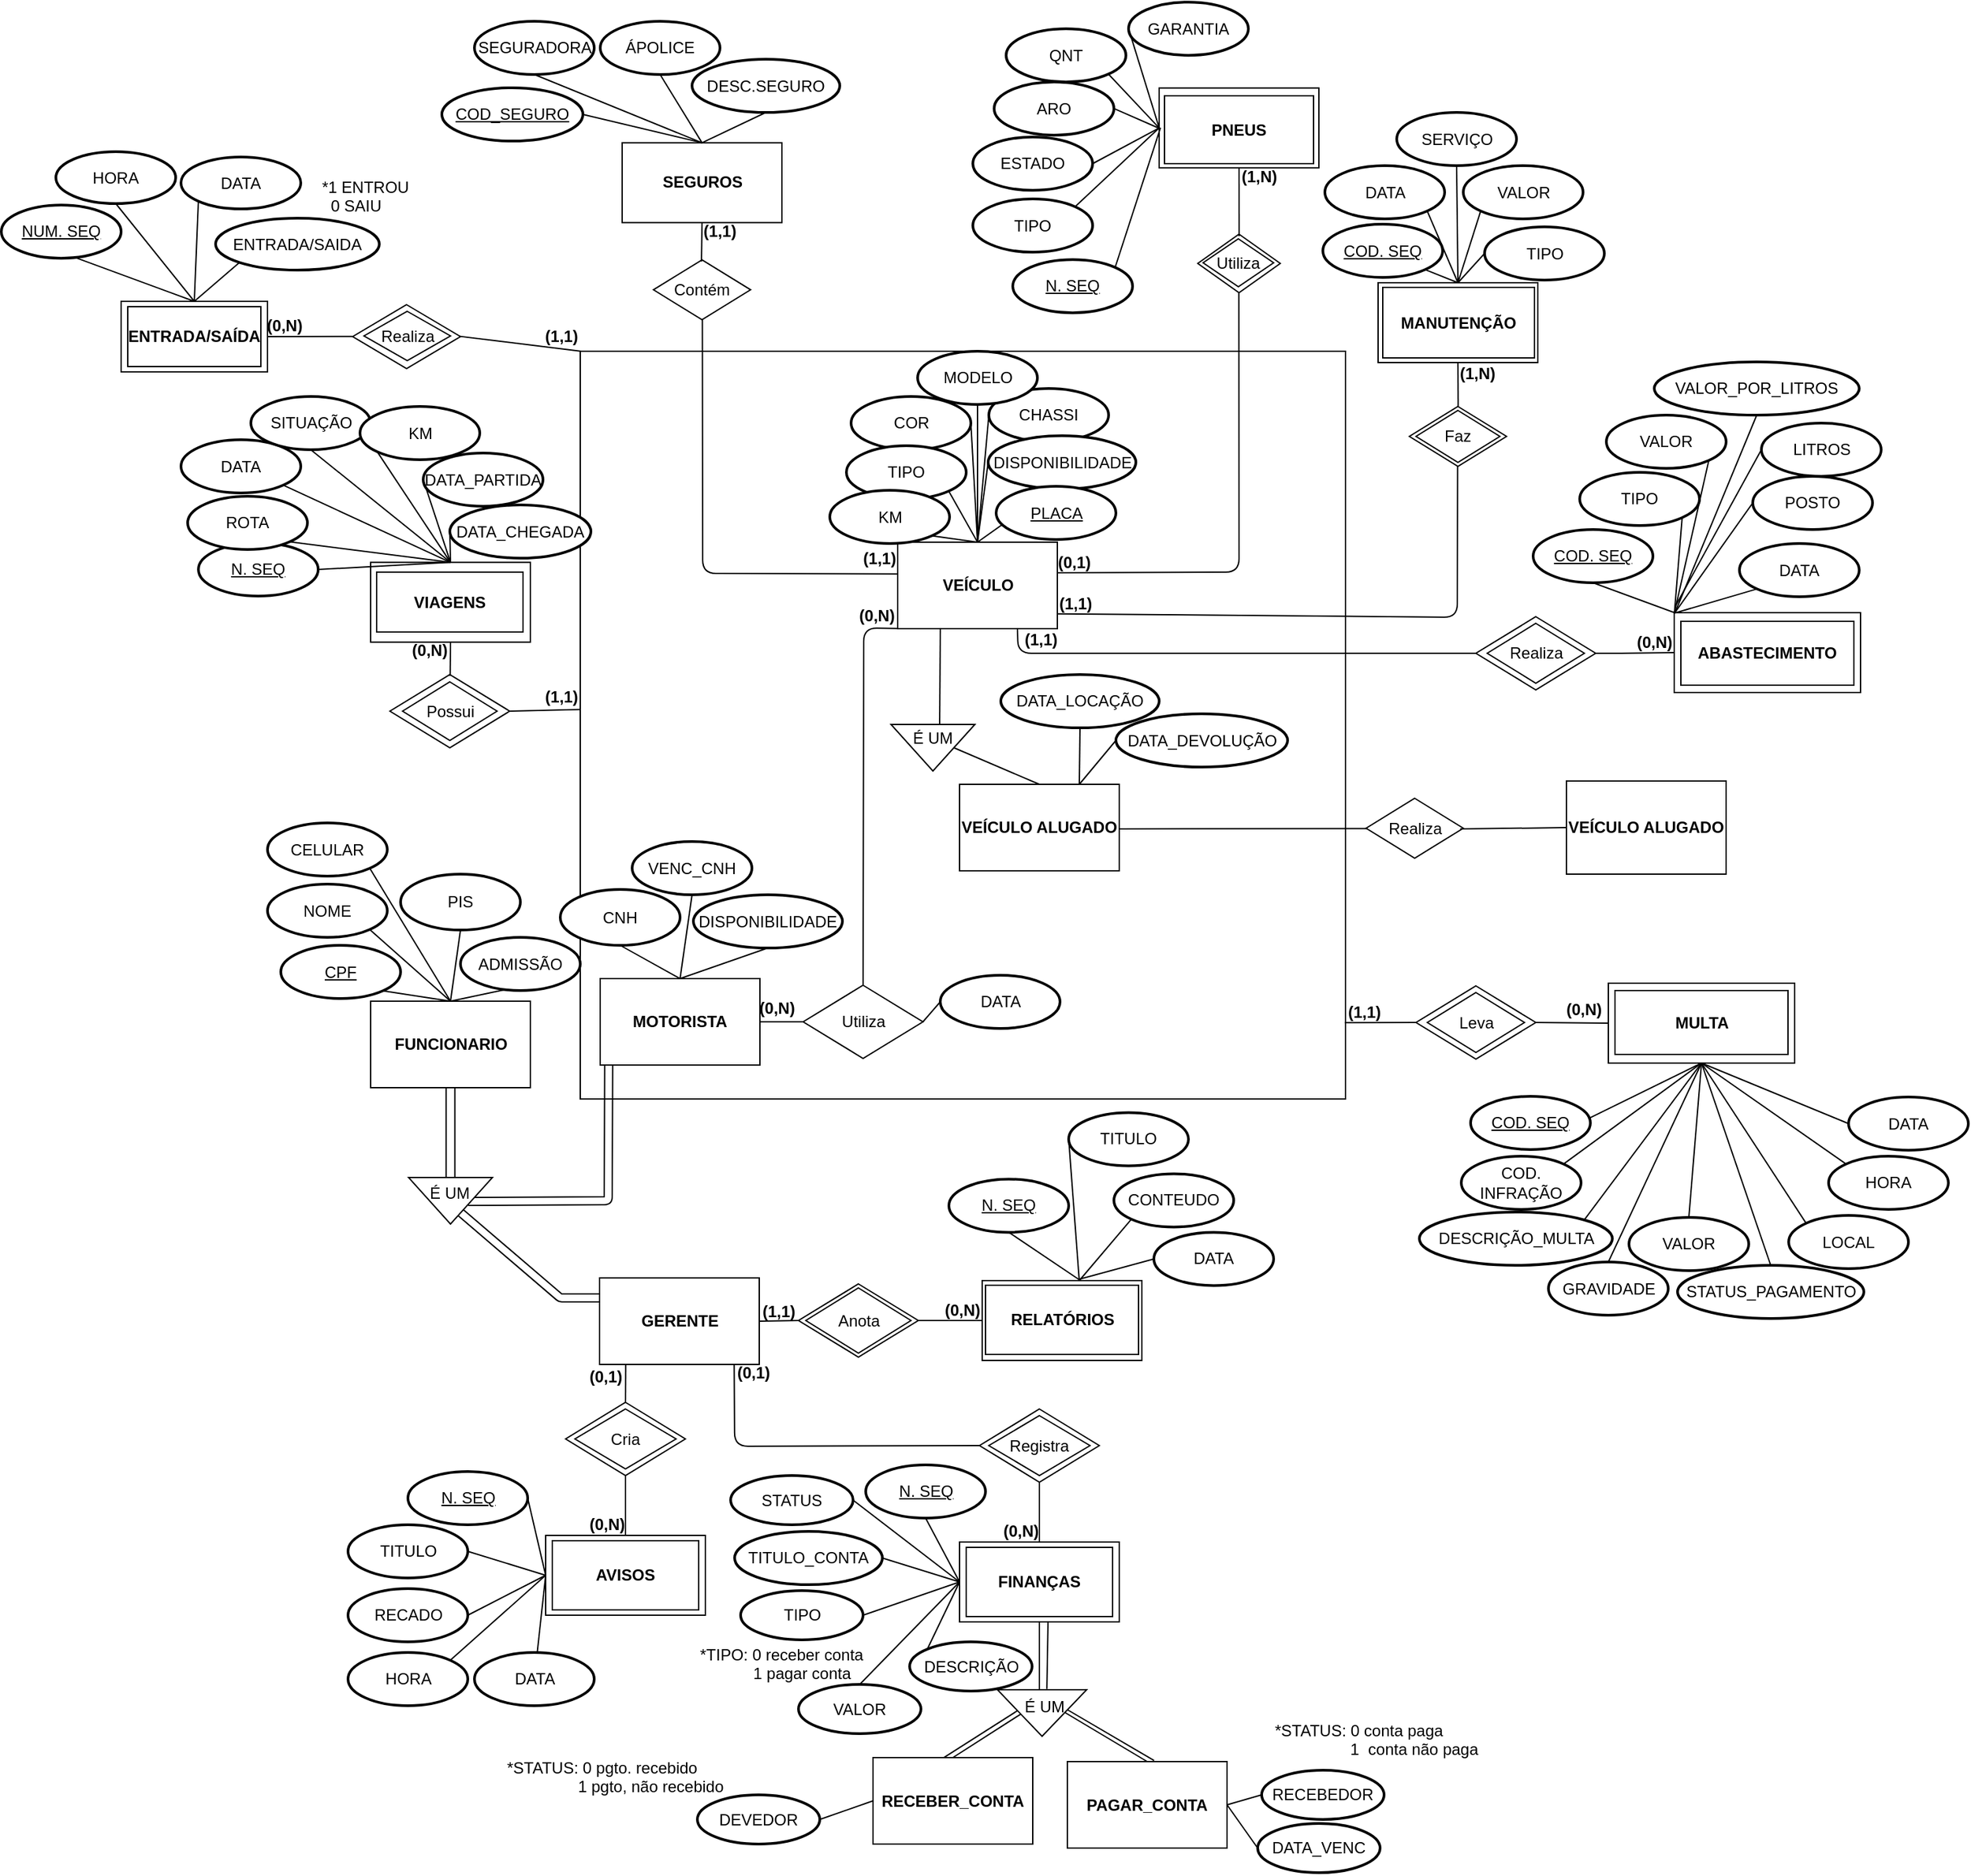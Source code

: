<mxfile version="10.7.1" type="github"><diagram id="t4qfloRakB9NKclZlJar" name="Page-1"><mxGraphModel dx="1821" dy="1778" grid="1" gridSize="10" guides="1" tooltips="1" connect="1" arrows="1" fold="1" page="1" pageScale="1" pageWidth="827" pageHeight="1169" math="0" shadow="0"><root><mxCell id="0"/><mxCell id="1" parent="0"/><mxCell id="B0G_TxxS1gmfTZ1SVm2y-1" value="" style="rounded=0;whiteSpace=wrap;html=1;" parent="1" vertex="1"><mxGeometry x="244" y="30" width="575" height="562" as="geometry"/></mxCell><mxCell id="9N7SZ9X9yHdkgZH4mRrD-1" value="&lt;b&gt;VEÍCULO&lt;/b&gt;" style="rounded=0;whiteSpace=wrap;html=1;" parent="1" vertex="1"><mxGeometry x="482.5" y="173.5" width="120" height="65" as="geometry"/></mxCell><mxCell id="9N7SZ9X9yHdkgZH4mRrD-2" value="&lt;b&gt;SEGUROS&lt;/b&gt;" style="rounded=0;whiteSpace=wrap;html=1;" parent="1" vertex="1"><mxGeometry x="275.5" y="-126.69" width="120" height="60" as="geometry"/></mxCell><mxCell id="9N7SZ9X9yHdkgZH4mRrD-3" value="&lt;b&gt;MOTORISTA&lt;/b&gt;" style="rounded=0;whiteSpace=wrap;html=1;" parent="1" vertex="1"><mxGeometry x="259" y="501.5" width="120" height="65" as="geometry"/></mxCell><mxCell id="9N7SZ9X9yHdkgZH4mRrD-4" value="&lt;b&gt;PNEUS&lt;br&gt;&lt;/b&gt;" style="rounded=0;whiteSpace=wrap;html=1;" parent="1" vertex="1"><mxGeometry x="679" y="-167.833" width="120" height="60" as="geometry"/></mxCell><mxCell id="9N7SZ9X9yHdkgZH4mRrD-9" value="CHASSI" style="strokeWidth=2;html=1;shape=mxgraph.flowchart.start_1;whiteSpace=wrap;" parent="1" vertex="1"><mxGeometry x="551" y="58" width="90" height="40" as="geometry"/></mxCell><mxCell id="9N7SZ9X9yHdkgZH4mRrD-13" value="" style="endArrow=none;html=1;entryX=0;entryY=0.5;entryDx=0;entryDy=0;entryPerimeter=0;exitX=0.5;exitY=0;exitDx=0;exitDy=0;" parent="1" source="9N7SZ9X9yHdkgZH4mRrD-1" target="9N7SZ9X9yHdkgZH4mRrD-9" edge="1"><mxGeometry width="50" height="50" relative="1" as="geometry"><mxPoint x="443.5" y="183.5" as="sourcePoint"/><mxPoint x="587.833" y="131.667" as="targetPoint"/><Array as="points"/></mxGeometry></mxCell><mxCell id="9N7SZ9X9yHdkgZH4mRrD-14" value="" style="endArrow=none;html=1;entryX=0.5;entryY=0;entryDx=0;entryDy=0;entryPerimeter=0;exitX=0.5;exitY=0;exitDx=0;exitDy=0;" parent="1" source="9N7SZ9X9yHdkgZH4mRrD-1" target="9N7SZ9X9yHdkgZH4mRrD-10" edge="1"><mxGeometry width="50" height="50" relative="1" as="geometry"><mxPoint x="553.5" y="193.5" as="sourcePoint"/><mxPoint x="563.5" y="133.5" as="targetPoint"/><Array as="points"/></mxGeometry></mxCell><mxCell id="9N7SZ9X9yHdkgZH4mRrD-18" value="" style="endArrow=none;html=1;entryX=0.855;entryY=0.855;entryDx=0;entryDy=0;entryPerimeter=0;exitX=0.5;exitY=0;exitDx=0;exitDy=0;" parent="1" source="9N7SZ9X9yHdkgZH4mRrD-1" target="9N7SZ9X9yHdkgZH4mRrD-17" edge="1"><mxGeometry width="50" height="50" relative="1" as="geometry"><mxPoint x="538.5" y="173.5" as="sourcePoint"/><mxPoint x="581.5" y="158.5" as="targetPoint"/><Array as="points"/></mxGeometry></mxCell><mxCell id="9N7SZ9X9yHdkgZH4mRrD-19" value="MODELO" style="strokeWidth=2;html=1;shape=mxgraph.flowchart.start_1;whiteSpace=wrap;" parent="1" vertex="1"><mxGeometry x="497.5" y="30" width="90" height="40" as="geometry"/></mxCell><mxCell id="9N7SZ9X9yHdkgZH4mRrD-20" value="" style="endArrow=none;html=1;entryX=0.5;entryY=1;entryDx=0;entryDy=0;entryPerimeter=0;exitX=0.5;exitY=0;exitDx=0;exitDy=0;" parent="1" source="9N7SZ9X9yHdkgZH4mRrD-1" target="9N7SZ9X9yHdkgZH4mRrD-19" edge="1"><mxGeometry width="50" height="50" relative="1" as="geometry"><mxPoint x="538.5" y="133.5" as="sourcePoint"/><mxPoint x="581.5" y="156.5" as="targetPoint"/><Array as="points"/></mxGeometry></mxCell><mxCell id="9N7SZ9X9yHdkgZH4mRrD-21" value="COR" style="strokeWidth=2;html=1;shape=mxgraph.flowchart.start_1;whiteSpace=wrap;" parent="1" vertex="1"><mxGeometry x="447.5" y="64" width="90" height="40" as="geometry"/></mxCell><mxCell id="9N7SZ9X9yHdkgZH4mRrD-22" value="" style="endArrow=none;html=1;entryX=1;entryY=0.5;entryDx=0;entryDy=0;entryPerimeter=0;exitX=0.5;exitY=0;exitDx=0;exitDy=0;" parent="1" source="9N7SZ9X9yHdkgZH4mRrD-1" target="9N7SZ9X9yHdkgZH4mRrD-21" edge="1"><mxGeometry width="50" height="50" relative="1" as="geometry"><mxPoint x="543.5" y="143.5" as="sourcePoint"/><mxPoint x="591.5" y="124.5" as="targetPoint"/><Array as="points"/></mxGeometry></mxCell><mxCell id="9N7SZ9X9yHdkgZH4mRrD-23" value="TIPO" style="strokeWidth=2;html=1;shape=mxgraph.flowchart.start_1;whiteSpace=wrap;" parent="1" vertex="1"><mxGeometry x="444" y="101" width="90" height="40" as="geometry"/></mxCell><mxCell id="9N7SZ9X9yHdkgZH4mRrD-24" value="" style="endArrow=none;html=1;entryX=0.855;entryY=0.855;entryDx=0;entryDy=0;entryPerimeter=0;exitX=0.5;exitY=0;exitDx=0;exitDy=0;" parent="1" source="9N7SZ9X9yHdkgZH4mRrD-1" target="9N7SZ9X9yHdkgZH4mRrD-23" edge="1"><mxGeometry width="50" height="50" relative="1" as="geometry"><mxPoint x="551.5" y="163.5" as="sourcePoint"/><mxPoint x="515.5" y="35.5" as="targetPoint"/><Array as="points"/></mxGeometry></mxCell><mxCell id="9N7SZ9X9yHdkgZH4mRrD-25" value="Utiliza" style="rhombus;whiteSpace=wrap;html=1;" parent="1" vertex="1"><mxGeometry x="411.5" y="506.5" width="90" height="55" as="geometry"/></mxCell><mxCell id="9N7SZ9X9yHdkgZH4mRrD-27" value="" style="endArrow=none;html=1;entryX=0.5;entryY=0;entryDx=0;entryDy=0;exitX=0.002;exitY=0.999;exitDx=0;exitDy=0;exitPerimeter=0;" parent="1" source="9N7SZ9X9yHdkgZH4mRrD-1" target="9N7SZ9X9yHdkgZH4mRrD-25" edge="1"><mxGeometry width="50" height="50" relative="1" as="geometry"><mxPoint x="464.241" y="420.655" as="sourcePoint"/><mxPoint x="519" y="548.5" as="targetPoint"/><Array as="points"><mxPoint x="457" y="238"/></Array></mxGeometry></mxCell><mxCell id="9N7SZ9X9yHdkgZH4mRrD-28" value="" style="endArrow=none;html=1;entryX=1;entryY=0.5;entryDx=0;entryDy=0;exitX=0;exitY=0.5;exitDx=0;exitDy=0;" parent="1" source="9N7SZ9X9yHdkgZH4mRrD-25" target="9N7SZ9X9yHdkgZH4mRrD-3" edge="1"><mxGeometry width="50" height="50" relative="1" as="geometry"><mxPoint x="449" y="553" as="sourcePoint"/><mxPoint x="389" y="553" as="targetPoint"/><Array as="points"/></mxGeometry></mxCell><mxCell id="9N7SZ9X9yHdkgZH4mRrD-29" value="NOME" style="strokeWidth=2;html=1;shape=mxgraph.flowchart.start_1;whiteSpace=wrap;" parent="1" vertex="1"><mxGeometry x="9" y="430.5" width="90" height="40" as="geometry"/></mxCell><mxCell id="9N7SZ9X9yHdkgZH4mRrD-30" value="&lt;u&gt;CPF&lt;/u&gt;" style="strokeWidth=2;html=1;shape=mxgraph.flowchart.start_1;whiteSpace=wrap;" parent="1" vertex="1"><mxGeometry x="19" y="476.5" width="90" height="40" as="geometry"/></mxCell><mxCell id="9N7SZ9X9yHdkgZH4mRrD-31" value="CELULAR" style="strokeWidth=2;html=1;shape=mxgraph.flowchart.start_1;whiteSpace=wrap;" parent="1" vertex="1"><mxGeometry x="9" y="384.5" width="90" height="40" as="geometry"/></mxCell><mxCell id="9N7SZ9X9yHdkgZH4mRrD-32" value="ADMISSÃO" style="strokeWidth=2;html=1;shape=mxgraph.flowchart.start_1;whiteSpace=wrap;" parent="1" vertex="1"><mxGeometry x="154" y="470.5" width="90" height="40" as="geometry"/></mxCell><mxCell id="9N7SZ9X9yHdkgZH4mRrD-33" value="PIS" style="strokeWidth=2;html=1;shape=mxgraph.flowchart.start_1;whiteSpace=wrap;" parent="1" vertex="1"><mxGeometry x="109" y="423" width="90" height="42" as="geometry"/></mxCell><mxCell id="9N7SZ9X9yHdkgZH4mRrD-34" value="" style="endArrow=none;html=1;entryX=0.855;entryY=0.855;entryDx=0;entryDy=0;entryPerimeter=0;exitX=0.5;exitY=0;exitDx=0;exitDy=0;" parent="1" source="hRNtRsO3ycfnS-jZEF78-74" target="9N7SZ9X9yHdkgZH4mRrD-30" edge="1"><mxGeometry width="50" height="50" relative="1" as="geometry"><mxPoint x="129" y="451.5" as="sourcePoint"/><mxPoint x="299" y="368.5" as="targetPoint"/><Array as="points"/></mxGeometry></mxCell><mxCell id="9N7SZ9X9yHdkgZH4mRrD-35" value="" style="endArrow=none;html=1;entryX=0.855;entryY=0.855;entryDx=0;entryDy=0;entryPerimeter=0;exitX=0.5;exitY=0;exitDx=0;exitDy=0;" parent="1" source="hRNtRsO3ycfnS-jZEF78-74" target="9N7SZ9X9yHdkgZH4mRrD-29" edge="1"><mxGeometry width="50" height="50" relative="1" as="geometry"><mxPoint x="109" y="501.5" as="sourcePoint"/><mxPoint x="279" y="439.5" as="targetPoint"/><Array as="points"/></mxGeometry></mxCell><mxCell id="9N7SZ9X9yHdkgZH4mRrD-36" value="" style="endArrow=none;html=1;entryX=0.855;entryY=0.855;entryDx=0;entryDy=0;entryPerimeter=0;exitX=0.5;exitY=0;exitDx=0;exitDy=0;" parent="1" source="hRNtRsO3ycfnS-jZEF78-74" target="9N7SZ9X9yHdkgZH4mRrD-31" edge="1"><mxGeometry width="50" height="50" relative="1" as="geometry"><mxPoint x="109" y="441.5" as="sourcePoint"/><mxPoint x="279" y="393.5" as="targetPoint"/><Array as="points"/></mxGeometry></mxCell><mxCell id="9N7SZ9X9yHdkgZH4mRrD-37" value="" style="endArrow=none;html=1;entryX=0.389;entryY=0.975;entryDx=0;entryDy=0;entryPerimeter=0;exitX=0.5;exitY=0;exitDx=0;exitDy=0;" parent="1" source="hRNtRsO3ycfnS-jZEF78-74" target="9N7SZ9X9yHdkgZH4mRrD-32" edge="1"><mxGeometry width="50" height="50" relative="1" as="geometry"><mxPoint x="159" y="461.5" as="sourcePoint"/><mxPoint x="297" y="431.5" as="targetPoint"/><Array as="points"/></mxGeometry></mxCell><mxCell id="9N7SZ9X9yHdkgZH4mRrD-38" value="" style="endArrow=none;html=1;entryX=0.5;entryY=1;entryDx=0;entryDy=0;entryPerimeter=0;exitX=0.5;exitY=0;exitDx=0;exitDy=0;" parent="1" source="hRNtRsO3ycfnS-jZEF78-74" target="9N7SZ9X9yHdkgZH4mRrD-33" edge="1"><mxGeometry width="50" height="50" relative="1" as="geometry"><mxPoint x="149" y="451.5" as="sourcePoint"/><mxPoint x="347" y="463.5" as="targetPoint"/><Array as="points"/></mxGeometry></mxCell><mxCell id="9N7SZ9X9yHdkgZH4mRrD-39" value="&lt;b&gt;MANUTENÇÃO&lt;/b&gt;" style="rounded=0;whiteSpace=wrap;html=1;" parent="1" vertex="1"><mxGeometry x="843.5" y="-21.5" width="120" height="60" as="geometry"/></mxCell><mxCell id="9N7SZ9X9yHdkgZH4mRrD-40" value="DATA" style="strokeWidth=2;html=1;shape=mxgraph.flowchart.start_1;whiteSpace=wrap;" parent="1" vertex="1"><mxGeometry x="803.5" y="-109.5" width="90" height="40" as="geometry"/></mxCell><mxCell id="9N7SZ9X9yHdkgZH4mRrD-42" value="TIPO" style="strokeWidth=2;html=1;shape=mxgraph.flowchart.start_1;whiteSpace=wrap;" parent="1" vertex="1"><mxGeometry x="923.5" y="-63.5" width="90" height="40" as="geometry"/></mxCell><mxCell id="9N7SZ9X9yHdkgZH4mRrD-43" value="SERVIÇO" style="strokeWidth=2;html=1;shape=mxgraph.flowchart.start_1;whiteSpace=wrap;" parent="1" vertex="1"><mxGeometry x="857.5" y="-149.5" width="90" height="40" as="geometry"/></mxCell><mxCell id="9N7SZ9X9yHdkgZH4mRrD-44" value="VALOR" style="strokeWidth=2;html=1;shape=mxgraph.flowchart.start_1;whiteSpace=wrap;" parent="1" vertex="1"><mxGeometry x="907.5" y="-109.5" width="90" height="40" as="geometry"/></mxCell><mxCell id="9N7SZ9X9yHdkgZH4mRrD-45" value="" style="endArrow=none;html=1;entryX=0.5;entryY=0;entryDx=0;entryDy=0;exitX=0.5;exitY=1;exitDx=0;exitDy=0;exitPerimeter=0;" parent="1" source="9N7SZ9X9yHdkgZH4mRrD-43" target="9N7SZ9X9yHdkgZH4mRrD-39" edge="1"><mxGeometry width="50" height="50" relative="1" as="geometry"><mxPoint x="917.5" y="-111.5" as="sourcePoint"/><mxPoint x="1035.5" y="-85.5" as="targetPoint"/><Array as="points"/></mxGeometry></mxCell><mxCell id="9N7SZ9X9yHdkgZH4mRrD-46" value="" style="endArrow=none;html=1;entryX=0.5;entryY=0;entryDx=0;entryDy=0;exitX=0.855;exitY=0.855;exitDx=0;exitDy=0;exitPerimeter=0;" parent="1" source="9N7SZ9X9yHdkgZH4mRrD-40" target="9N7SZ9X9yHdkgZH4mRrD-39" edge="1"><mxGeometry width="50" height="50" relative="1" as="geometry"><mxPoint x="752.5" y="408.5" as="sourcePoint"/><mxPoint x="737.5" y="378.5" as="targetPoint"/><Array as="points"/></mxGeometry></mxCell><mxCell id="9N7SZ9X9yHdkgZH4mRrD-48" value="" style="endArrow=none;html=1;entryX=0.5;entryY=0;entryDx=0;entryDy=0;exitX=0;exitY=0.5;exitDx=0;exitDy=0;exitPerimeter=0;" parent="1" source="9N7SZ9X9yHdkgZH4mRrD-42" target="9N7SZ9X9yHdkgZH4mRrD-39" edge="1"><mxGeometry width="50" height="50" relative="1" as="geometry"><mxPoint x="932.5" y="-45.5" as="sourcePoint"/><mxPoint x="741.5" y="460.5" as="targetPoint"/><Array as="points"/></mxGeometry></mxCell><mxCell id="9N7SZ9X9yHdkgZH4mRrD-49" value="" style="endArrow=none;html=1;entryX=0.5;entryY=0;entryDx=0;entryDy=0;exitX=0.145;exitY=0.855;exitDx=0;exitDy=0;exitPerimeter=0;" parent="1" source="9N7SZ9X9yHdkgZH4mRrD-44" target="9N7SZ9X9yHdkgZH4mRrD-39" edge="1"><mxGeometry width="50" height="50" relative="1" as="geometry"><mxPoint x="740.5" y="464.5" as="sourcePoint"/><mxPoint x="737.5" y="378.5" as="targetPoint"/><Array as="points"/></mxGeometry></mxCell><mxCell id="V9KDtcPmeRMQg-3hCmHL-2" value="" style="endArrow=none;html=1;exitX=0.5;exitY=0;exitDx=0;exitDy=0;entryX=0.5;entryY=1;entryDx=0;entryDy=0;entryPerimeter=0;" parent="1" source="9N7SZ9X9yHdkgZH4mRrD-3" target="9N7SZ9X9yHdkgZH4mRrD-50" edge="1"><mxGeometry width="50" height="50" relative="1" as="geometry"><mxPoint x="319" y="461" as="sourcePoint"/><mxPoint x="349" y="441.5" as="targetPoint"/><Array as="points"/></mxGeometry></mxCell><mxCell id="hRNtRsO3ycfnS-jZEF78-1" value="&lt;b&gt;ABASTECIMENTOS&lt;br&gt;&lt;/b&gt;" style="rounded=0;whiteSpace=wrap;html=1;" parent="1" vertex="1"><mxGeometry x="1066" y="226.5" width="140" height="60" as="geometry"/></mxCell><mxCell id="hRNtRsO3ycfnS-jZEF78-2" value="&lt;b&gt;(0,N)&lt;/b&gt;" style="text;html=1;strokeColor=none;fillColor=none;align=center;verticalAlign=middle;whiteSpace=wrap;rounded=0;" parent="1" vertex="1"><mxGeometry x="447" y="219.121" width="40" height="20" as="geometry"/></mxCell><mxCell id="hRNtRsO3ycfnS-jZEF78-3" value="&lt;b&gt;(0,N)&lt;/b&gt;" style="text;html=1;strokeColor=none;fillColor=none;align=center;verticalAlign=middle;whiteSpace=wrap;rounded=0;" parent="1" vertex="1"><mxGeometry x="372" y="514" width="40" height="20" as="geometry"/></mxCell><mxCell id="hRNtRsO3ycfnS-jZEF78-8" value="Realiza" style="rhombus;whiteSpace=wrap;html=1;" parent="1" vertex="1"><mxGeometry x="917" y="229.5" width="90" height="55" as="geometry"/></mxCell><mxCell id="hRNtRsO3ycfnS-jZEF78-12" value="" style="endArrow=none;html=1;entryX=0;entryY=0.5;entryDx=0;entryDy=0;exitX=0.75;exitY=1;exitDx=0;exitDy=0;" parent="1" source="9N7SZ9X9yHdkgZH4mRrD-1" target="hRNtRsO3ycfnS-jZEF78-8" edge="1"><mxGeometry width="50" height="50" relative="1" as="geometry"><mxPoint x="840" y="290" as="sourcePoint"/><mxPoint x="866.667" y="536.778" as="targetPoint"/><Array as="points"><mxPoint x="573" y="257"/></Array></mxGeometry></mxCell><mxCell id="hRNtRsO3ycfnS-jZEF78-13" value="" style="endArrow=none;html=1;exitX=1;exitY=0.5;exitDx=0;exitDy=0;entryX=0;entryY=0.5;entryDx=0;entryDy=0;" parent="1" source="hRNtRsO3ycfnS-jZEF78-8" target="hRNtRsO3ycfnS-jZEF78-1" edge="1"><mxGeometry width="50" height="50" relative="1" as="geometry"><mxPoint x="1003.333" y="264.167" as="sourcePoint"/><mxPoint x="1036" y="284" as="targetPoint"/><Array as="points"><mxPoint x="1026" y="257"/></Array></mxGeometry></mxCell><mxCell id="hRNtRsO3ycfnS-jZEF78-18" value="&lt;b&gt;GERENTE&lt;/b&gt;" style="rounded=0;whiteSpace=wrap;html=1;" parent="1" vertex="1"><mxGeometry x="258.5" y="726.5" width="120" height="65" as="geometry"/></mxCell><mxCell id="hRNtRsO3ycfnS-jZEF78-48" value="&lt;b&gt;(1,1)&lt;/b&gt;" style="text;html=1;resizable=0;points=[];autosize=1;align=left;verticalAlign=top;spacingTop=-4;" parent="1" vertex="1"><mxGeometry x="576" y="237" width="40" height="20" as="geometry"/></mxCell><mxCell id="hRNtRsO3ycfnS-jZEF78-49" value="&lt;b&gt;(0,N)&lt;/b&gt;" style="text;html=1;resizable=0;points=[];autosize=1;align=left;verticalAlign=top;spacingTop=-4;" parent="1" vertex="1"><mxGeometry x="1036" y="239" width="40" height="20" as="geometry"/></mxCell><mxCell id="hRNtRsO3ycfnS-jZEF78-53" value="" style="endArrow=none;html=1;entryX=0.497;entryY=0.873;entryDx=0;entryDy=0;exitX=1.002;exitY=0.828;exitDx=0;exitDy=0;entryPerimeter=0;exitPerimeter=0;" parent="1" source="9N7SZ9X9yHdkgZH4mRrD-1" target="hRNtRsO3ycfnS-jZEF78-64" edge="1"><mxGeometry width="50" height="50" relative="1" as="geometry"><mxPoint x="875.333" y="360.833" as="sourcePoint"/><mxPoint x="928" y="384.5" as="targetPoint"/><Array as="points"><mxPoint x="903" y="230"/></Array></mxGeometry></mxCell><mxCell id="hRNtRsO3ycfnS-jZEF78-54" value="&lt;b&gt;ABASTECIMENTO&lt;br&gt;&lt;/b&gt;" style="rounded=0;whiteSpace=wrap;html=1;" parent="1" vertex="1"><mxGeometry x="1071" y="233" width="130" height="48" as="geometry"/></mxCell><mxCell id="hRNtRsO3ycfnS-jZEF78-55" value="Realiza" style="rhombus;whiteSpace=wrap;html=1;strokeColor=#000000;rounded=0;comic=0;shadow=0;perimeterSpacing=7;fillColor=#ffffff;" parent="1" vertex="1"><mxGeometry x="925.5" y="234.5" width="73" height="45" as="geometry"/></mxCell><mxCell id="hRNtRsO3ycfnS-jZEF78-57" value="&lt;u&gt;COD. SEQ&lt;/u&gt;" style="strokeWidth=2;html=1;shape=mxgraph.flowchart.start_1;whiteSpace=wrap;" parent="1" vertex="1"><mxGeometry x="960" y="164" width="90" height="40" as="geometry"/></mxCell><mxCell id="hRNtRsO3ycfnS-jZEF78-59" value="DATA" style="strokeWidth=2;html=1;shape=mxgraph.flowchart.start_1;whiteSpace=wrap;" parent="1" vertex="1"><mxGeometry x="1115" y="174.5" width="90" height="40" as="geometry"/></mxCell><mxCell id="hRNtRsO3ycfnS-jZEF78-62" value="" style="endArrow=none;html=1;entryX=0.5;entryY=1;entryDx=0;entryDy=0;entryPerimeter=0;exitX=0.002;exitY=0;exitDx=0;exitDy=0;exitPerimeter=0;" parent="1" source="hRNtRsO3ycfnS-jZEF78-1" target="hRNtRsO3ycfnS-jZEF78-57" edge="1"><mxGeometry width="50" height="50" relative="1" as="geometry"><mxPoint x="1062.5" y="219.5" as="sourcePoint"/><mxPoint x="1060.286" y="116.143" as="targetPoint"/><Array as="points"/></mxGeometry></mxCell><mxCell id="hRNtRsO3ycfnS-jZEF78-63" value="" style="endArrow=none;html=1;entryX=0.145;entryY=0.855;entryDx=0;entryDy=0;entryPerimeter=0;exitX=0.003;exitY=0.004;exitDx=0;exitDy=0;exitPerimeter=0;" parent="1" source="hRNtRsO3ycfnS-jZEF78-1" target="hRNtRsO3ycfnS-jZEF78-59" edge="1"><mxGeometry width="50" height="50" relative="1" as="geometry"><mxPoint x="1075.5" y="223.5" as="sourcePoint"/><mxPoint x="1041.143" y="214.857" as="targetPoint"/><Array as="points"/></mxGeometry></mxCell><mxCell id="hRNtRsO3ycfnS-jZEF78-64" value="Faz" style="rhombus;whiteSpace=wrap;html=1;strokeColor=#000000;rounded=0;comic=0;shadow=0;perimeterSpacing=7;fillColor=#ffffff;" parent="1" vertex="1"><mxGeometry x="867" y="71.5" width="73" height="45" as="geometry"/></mxCell><mxCell id="hRNtRsO3ycfnS-jZEF78-66" value="" style="endArrow=none;html=1;entryX=0.5;entryY=1;entryDx=0;entryDy=0;exitX=0.502;exitY=0.125;exitDx=0;exitDy=0;exitPerimeter=0;" parent="1" source="hRNtRsO3ycfnS-jZEF78-64" target="9N7SZ9X9yHdkgZH4mRrD-39" edge="1"><mxGeometry width="50" height="50" relative="1" as="geometry"><mxPoint x="891.5" y="181.5" as="sourcePoint"/><mxPoint x="897.786" y="152.643" as="targetPoint"/><Array as="points"/></mxGeometry></mxCell><mxCell id="hRNtRsO3ycfnS-jZEF78-71" value="&lt;u&gt;COD. SEQ&lt;/u&gt;" style="strokeWidth=2;html=1;shape=mxgraph.flowchart.start_1;whiteSpace=wrap;" parent="1" vertex="1"><mxGeometry x="802" y="-65.5" width="90" height="40" as="geometry"/></mxCell><mxCell id="hRNtRsO3ycfnS-jZEF78-72" value="" style="endArrow=none;html=1;entryX=0.855;entryY=0.855;entryDx=0;entryDy=0;entryPerimeter=0;exitX=0.5;exitY=0;exitDx=0;exitDy=0;" parent="1" source="9N7SZ9X9yHdkgZH4mRrD-39" target="hRNtRsO3ycfnS-jZEF78-71" edge="1"><mxGeometry width="50" height="50" relative="1" as="geometry"><mxPoint x="902.5" y="-23.5" as="sourcePoint"/><mxPoint x="858.224" y="-41.672" as="targetPoint"/><Array as="points"/></mxGeometry></mxCell><mxCell id="hRNtRsO3ycfnS-jZEF78-73" value="" style="endArrow=none;html=1;entryX=0.503;entryY=0.87;entryDx=0;entryDy=0;entryPerimeter=0;exitX=0.004;exitY=0.367;exitDx=0;exitDy=0;exitPerimeter=0;" parent="1" source="9N7SZ9X9yHdkgZH4mRrD-1" target="hRNtRsO3ycfnS-jZEF78-91" edge="1"><mxGeometry width="50" height="50" relative="1" as="geometry"><mxPoint x="336" y="260" as="sourcePoint"/><mxPoint x="380" y="90" as="targetPoint"/><Array as="points"><mxPoint x="336" y="197"/></Array></mxGeometry></mxCell><mxCell id="hRNtRsO3ycfnS-jZEF78-74" value="&lt;b&gt;FUNCIONARIO&lt;/b&gt;" style="rounded=0;whiteSpace=wrap;html=1;" parent="1" vertex="1"><mxGeometry x="86.5" y="518.5" width="120" height="65" as="geometry"/></mxCell><mxCell id="hRNtRsO3ycfnS-jZEF78-83" value="" style="shape=link;html=1;width=-6.571;exitX=0.5;exitY=1;exitDx=0;exitDy=0;entryX=0;entryY=0.5;entryDx=0;entryDy=0;" parent="1" source="hRNtRsO3ycfnS-jZEF78-74" target="hRNtRsO3ycfnS-jZEF78-80" edge="1"><mxGeometry width="50" height="50" relative="1" as="geometry"><mxPoint x="206" y="611.5" as="sourcePoint"/><mxPoint x="146" y="651.5" as="targetPoint"/><Array as="points"/></mxGeometry></mxCell><mxCell id="hRNtRsO3ycfnS-jZEF78-84" value="VENC_CNH" style="strokeWidth=2;html=1;shape=mxgraph.flowchart.start_1;whiteSpace=wrap;" parent="1" vertex="1"><mxGeometry x="283" y="398.5" width="90" height="40" as="geometry"/></mxCell><mxCell id="hRNtRsO3ycfnS-jZEF78-85" value="" style="endArrow=none;html=1;exitX=0.5;exitY=0;exitDx=0;exitDy=0;entryX=0.5;entryY=1;entryDx=0;entryDy=0;entryPerimeter=0;" parent="1" source="9N7SZ9X9yHdkgZH4mRrD-3" target="hRNtRsO3ycfnS-jZEF78-84" edge="1"><mxGeometry width="50" height="50" relative="1" as="geometry"><mxPoint x="328.667" y="511.333" as="sourcePoint"/><mxPoint x="323.667" y="478.833" as="targetPoint"/><Array as="points"/></mxGeometry></mxCell><mxCell id="hRNtRsO3ycfnS-jZEF78-86" value="" style="shape=link;html=1;width=6;entryX=0.053;entryY=1;entryDx=0;entryDy=0;entryPerimeter=0;exitX=0.515;exitY=0.289;exitDx=0;exitDy=0;exitPerimeter=0;" parent="1" source="hRNtRsO3ycfnS-jZEF78-80" target="9N7SZ9X9yHdkgZH4mRrD-3" edge="1"><mxGeometry width="50" height="50" relative="1" as="geometry"><mxPoint x="159" y="681.5" as="sourcePoint"/><mxPoint x="209" y="741.5" as="targetPoint"/><Array as="points"><mxPoint x="265" y="668.5"/></Array></mxGeometry></mxCell><mxCell id="hRNtRsO3ycfnS-jZEF78-80" value="" style="triangle;whiteSpace=wrap;html=1;rounded=0;shadow=0;comic=0;strokeColor=#000000;fillColor=#ffffff;rotation=90;" parent="1" vertex="1"><mxGeometry x="129" y="637" width="35" height="63" as="geometry"/></mxCell><mxCell id="hRNtRsO3ycfnS-jZEF78-90" value="" style="shape=link;html=1;width=6;exitX=0.754;exitY=0.379;exitDx=0;exitDy=0;exitPerimeter=0;" parent="1" source="hRNtRsO3ycfnS-jZEF78-80" edge="1"><mxGeometry width="50" height="50" relative="1" as="geometry"><mxPoint x="146.214" y="683.19" as="sourcePoint"/><mxPoint x="258" y="741.5" as="targetPoint"/><Array as="points"><mxPoint x="229" y="741.5"/></Array></mxGeometry></mxCell><mxCell id="hRNtRsO3ycfnS-jZEF78-82" value="&lt;span&gt;É UM&lt;/span&gt;" style="text;html=1;resizable=0;points=[];autosize=1;align=left;verticalAlign=top;spacingTop=-4;" parent="1" vertex="1"><mxGeometry x="129" y="652.5" width="50" height="20" as="geometry"/></mxCell><mxCell id="hRNtRsO3ycfnS-jZEF78-91" value="Contém" style="rhombus;whiteSpace=wrap;html=1;strokeColor=#000000;rounded=0;comic=0;shadow=0;perimeterSpacing=7;fillColor=#ffffff;" parent="1" vertex="1"><mxGeometry x="299" y="-38.69" width="73" height="45" as="geometry"/></mxCell><mxCell id="hRNtRsO3ycfnS-jZEF78-92" value="" style="endArrow=none;html=1;entryX=0.5;entryY=1;entryDx=0;entryDy=0;exitX=0.495;exitY=0.141;exitDx=0;exitDy=0;exitPerimeter=0;" parent="1" source="hRNtRsO3ycfnS-jZEF78-91" target="9N7SZ9X9yHdkgZH4mRrD-2" edge="1"><mxGeometry width="50" height="50" relative="1" as="geometry"><mxPoint x="430" y="-66" as="sourcePoint"/><mxPoint x="474.286" y="-104.857" as="targetPoint"/><Array as="points"/></mxGeometry></mxCell><mxCell id="hRNtRsO3ycfnS-jZEF78-95" value="TIPO" style="strokeWidth=2;html=1;shape=mxgraph.flowchart.start_1;whiteSpace=wrap;" parent="1" vertex="1"><mxGeometry x="995" y="121" width="90" height="40" as="geometry"/></mxCell><mxCell id="hRNtRsO3ycfnS-jZEF78-96" value="VALOR" style="strokeWidth=2;html=1;shape=mxgraph.flowchart.start_1;whiteSpace=wrap;" parent="1" vertex="1"><mxGeometry x="1015" y="78" width="90" height="40" as="geometry"/></mxCell><mxCell id="hRNtRsO3ycfnS-jZEF78-97" value="LITROS" style="strokeWidth=2;html=1;shape=mxgraph.flowchart.start_1;whiteSpace=wrap;" parent="1" vertex="1"><mxGeometry x="1131.5" y="84" width="90" height="40" as="geometry"/></mxCell><mxCell id="hRNtRsO3ycfnS-jZEF78-98" value="VALOR_POR_LITROS" style="strokeWidth=2;html=1;shape=mxgraph.flowchart.start_1;whiteSpace=wrap;" parent="1" vertex="1"><mxGeometry x="1051" y="38" width="154" height="40" as="geometry"/></mxCell><mxCell id="hRNtRsO3ycfnS-jZEF78-99" value="POSTO" style="strokeWidth=2;html=1;shape=mxgraph.flowchart.start_1;whiteSpace=wrap;" parent="1" vertex="1"><mxGeometry x="1125" y="124" width="90" height="40" as="geometry"/></mxCell><mxCell id="hRNtRsO3ycfnS-jZEF78-100" value="" style="endArrow=none;html=1;entryX=0.001;entryY=0.001;entryDx=0;entryDy=0;exitX=0.855;exitY=0.855;exitDx=0;exitDy=0;exitPerimeter=0;entryPerimeter=0;" parent="1" source="hRNtRsO3ycfnS-jZEF78-96" target="hRNtRsO3ycfnS-jZEF78-1" edge="1"><mxGeometry width="50" height="50" relative="1" as="geometry"><mxPoint x="1072.357" y="244.643" as="sourcePoint"/><mxPoint x="1075.5" y="223.5" as="targetPoint"/><Array as="points"/></mxGeometry></mxCell><mxCell id="hRNtRsO3ycfnS-jZEF78-101" value="" style="endArrow=none;html=1;exitX=0.855;exitY=0.855;exitDx=0;exitDy=0;exitPerimeter=0;entryX=0.001;entryY=0.004;entryDx=0;entryDy=0;entryPerimeter=0;" parent="1" source="hRNtRsO3ycfnS-jZEF78-95" target="hRNtRsO3ycfnS-jZEF78-1" edge="1"><mxGeometry width="50" height="50" relative="1" as="geometry"><mxPoint x="1073.857" y="167.143" as="sourcePoint"/><mxPoint x="1066.5" y="221.5" as="targetPoint"/><Array as="points"/></mxGeometry></mxCell><mxCell id="hRNtRsO3ycfnS-jZEF78-104" value="" style="endArrow=none;html=1;exitX=0.5;exitY=1;exitDx=0;exitDy=0;exitPerimeter=0;entryX=0.004;entryY=0;entryDx=0;entryDy=0;entryPerimeter=0;" parent="1" source="hRNtRsO3ycfnS-jZEF78-98" target="hRNtRsO3ycfnS-jZEF78-1" edge="1"><mxGeometry width="50" height="50" relative="1" as="geometry"><mxPoint x="1148.857" y="87.143" as="sourcePoint"/><mxPoint x="1069.5" y="222.5" as="targetPoint"/><Array as="points"/></mxGeometry></mxCell><mxCell id="hRNtRsO3ycfnS-jZEF78-105" value="" style="endArrow=none;html=1;exitX=0;exitY=0.5;exitDx=0;exitDy=0;exitPerimeter=0;" parent="1" source="hRNtRsO3ycfnS-jZEF78-97" edge="1"><mxGeometry width="50" height="50" relative="1" as="geometry"><mxPoint x="1083.357" y="218.643" as="sourcePoint"/><mxPoint x="1067.5" y="220.5" as="targetPoint"/><Array as="points"/></mxGeometry></mxCell><mxCell id="hRNtRsO3ycfnS-jZEF78-106" value="" style="endArrow=none;html=1;exitX=0;exitY=0.5;exitDx=0;exitDy=0;exitPerimeter=0;" parent="1" source="hRNtRsO3ycfnS-jZEF78-99" edge="1"><mxGeometry width="50" height="50" relative="1" as="geometry"><mxPoint x="1168.857" y="107.143" as="sourcePoint"/><mxPoint x="1066.5" y="226.5" as="targetPoint"/><Array as="points"/></mxGeometry></mxCell><mxCell id="hRNtRsO3ycfnS-jZEF78-108" value="&lt;b&gt;RELATÓRIOS&lt;/b&gt;&lt;br&gt;" style="rounded=0;whiteSpace=wrap;html=1;" parent="1" vertex="1"><mxGeometry x="546" y="728.5" width="120" height="60" as="geometry"/></mxCell><mxCell id="hRNtRsO3ycfnS-jZEF78-109" value="&lt;b&gt;AVISOS&lt;/b&gt;" style="rounded=0;whiteSpace=wrap;html=1;" parent="1" vertex="1"><mxGeometry x="218" y="920" width="120" height="60" as="geometry"/></mxCell><mxCell id="hRNtRsO3ycfnS-jZEF78-110" value="&lt;b&gt;VIAGENS&lt;/b&gt;" style="rounded=0;whiteSpace=wrap;html=1;" parent="1" vertex="1"><mxGeometry x="86.5" y="188.667" width="120" height="60" as="geometry"/></mxCell><mxCell id="VpJtLXdRMT0pxHTWC3Cy-3" value="Faz" style="rhombus;whiteSpace=wrap;html=1;strokeColor=#000000;rounded=0;comic=0;shadow=0;perimeterSpacing=7;fillColor=#ffffff;" parent="1" vertex="1"><mxGeometry x="872" y="74.5" width="63" height="39" as="geometry"/></mxCell><mxCell id="VpJtLXdRMT0pxHTWC3Cy-4" value="&lt;b&gt;MANUTENÇÃO&lt;/b&gt;" style="rounded=0;whiteSpace=wrap;html=1;" parent="1" vertex="1"><mxGeometry x="847" y="-18" width="114" height="53" as="geometry"/></mxCell><mxCell id="VpJtLXdRMT0pxHTWC3Cy-5" value="Cria" style="rhombus;whiteSpace=wrap;html=1;" parent="1" vertex="1"><mxGeometry x="233" y="820" width="90" height="55" as="geometry"/></mxCell><mxCell id="VpJtLXdRMT0pxHTWC3Cy-6" value="" style="endArrow=none;html=1;exitX=0.5;exitY=0;exitDx=0;exitDy=0;entryX=0.164;entryY=0.994;entryDx=0;entryDy=0;entryPerimeter=0;" parent="1" source="VpJtLXdRMT0pxHTWC3Cy-5" target="hRNtRsO3ycfnS-jZEF78-18" edge="1"><mxGeometry width="50" height="50" relative="1" as="geometry"><mxPoint x="269" y="836.5" as="sourcePoint"/><mxPoint x="319" y="841.5" as="targetPoint"/><Array as="points"/></mxGeometry></mxCell><mxCell id="VpJtLXdRMT0pxHTWC3Cy-7" value="" style="endArrow=none;html=1;exitX=0.5;exitY=0;exitDx=0;exitDy=0;entryX=0.5;entryY=1;entryDx=0;entryDy=0;" parent="1" source="hRNtRsO3ycfnS-jZEF78-109" target="VpJtLXdRMT0pxHTWC3Cy-5" edge="1"><mxGeometry width="50" height="50" relative="1" as="geometry"><mxPoint x="319.667" y="909.833" as="sourcePoint"/><mxPoint x="319.667" y="869.833" as="targetPoint"/><Array as="points"/></mxGeometry></mxCell><mxCell id="VpJtLXdRMT0pxHTWC3Cy-8" value="&lt;b&gt;(0,N)&lt;/b&gt;" style="text;html=1;resizable=0;points=[];autosize=1;align=left;verticalAlign=top;spacingTop=-4;" parent="1" vertex="1"><mxGeometry x="249" y="902" width="40" height="20" as="geometry"/></mxCell><mxCell id="VpJtLXdRMT0pxHTWC3Cy-9" value="&lt;b&gt;(0,1)&lt;/b&gt;" style="text;html=1;" parent="1" vertex="1"><mxGeometry x="249" y="786.5" width="25" height="20" as="geometry"/></mxCell><mxCell id="VpJtLXdRMT0pxHTWC3Cy-10" value="&lt;u&gt;N. SEQ&lt;/u&gt;" style="strokeWidth=2;html=1;shape=mxgraph.flowchart.start_1;whiteSpace=wrap;" parent="1" vertex="1"><mxGeometry x="114.5" y="872" width="90" height="40" as="geometry"/></mxCell><mxCell id="VpJtLXdRMT0pxHTWC3Cy-11" value="" style="endArrow=none;html=1;exitX=0;exitY=0.5;exitDx=0;exitDy=0;entryX=1;entryY=0.5;entryDx=0;entryDy=0;entryPerimeter=0;" parent="1" source="hRNtRsO3ycfnS-jZEF78-109" target="VpJtLXdRMT0pxHTWC3Cy-10" edge="1"><mxGeometry width="50" height="50" relative="1" as="geometry"><mxPoint x="138.667" y="869.833" as="sourcePoint"/><mxPoint x="351.5" y="1186" as="targetPoint"/><Array as="points"/></mxGeometry></mxCell><mxCell id="VpJtLXdRMT0pxHTWC3Cy-12" value="TITULO" style="strokeWidth=2;html=1;shape=mxgraph.flowchart.start_1;whiteSpace=wrap;" parent="1" vertex="1"><mxGeometry x="69.5" y="912" width="90" height="40" as="geometry"/></mxCell><mxCell id="VpJtLXdRMT0pxHTWC3Cy-13" value="" style="endArrow=none;html=1;exitX=0;exitY=0.5;exitDx=0;exitDy=0;entryX=1;entryY=0.5;entryDx=0;entryDy=0;entryPerimeter=0;" parent="1" source="hRNtRsO3ycfnS-jZEF78-109" target="VpJtLXdRMT0pxHTWC3Cy-12" edge="1"><mxGeometry width="50" height="50" relative="1" as="geometry"><mxPoint x="229.167" y="959.833" as="sourcePoint"/><mxPoint x="214.167" y="924" as="targetPoint"/><Array as="points"/></mxGeometry></mxCell><mxCell id="VpJtLXdRMT0pxHTWC3Cy-14" value="RECADO" style="strokeWidth=2;html=1;shape=mxgraph.flowchart.start_1;whiteSpace=wrap;" parent="1" vertex="1"><mxGeometry x="69.5" y="960" width="90" height="40" as="geometry"/></mxCell><mxCell id="VpJtLXdRMT0pxHTWC3Cy-15" value="" style="endArrow=none;html=1;exitX=0;exitY=0.5;exitDx=0;exitDy=0;entryX=1;entryY=0.5;entryDx=0;entryDy=0;entryPerimeter=0;" parent="1" source="hRNtRsO3ycfnS-jZEF78-109" target="VpJtLXdRMT0pxHTWC3Cy-14" edge="1"><mxGeometry width="50" height="50" relative="1" as="geometry"><mxPoint x="229.167" y="959.833" as="sourcePoint"/><mxPoint x="189.167" y="969.833" as="targetPoint"/><Array as="points"/></mxGeometry></mxCell><mxCell id="VpJtLXdRMT0pxHTWC3Cy-16" value="" style="endArrow=none;html=1;exitX=0;exitY=0.5;exitDx=0;exitDy=0;entryX=0.855;entryY=0.145;entryDx=0;entryDy=0;entryPerimeter=0;" parent="1" source="hRNtRsO3ycfnS-jZEF78-109" target="VpJtLXdRMT0pxHTWC3Cy-17" edge="1"><mxGeometry width="50" height="50" relative="1" as="geometry"><mxPoint x="229.167" y="959.833" as="sourcePoint"/><mxPoint x="199.167" y="1019.833" as="targetPoint"/><Array as="points"/></mxGeometry></mxCell><mxCell id="VpJtLXdRMT0pxHTWC3Cy-17" value="HORA" style="strokeWidth=2;html=1;shape=mxgraph.flowchart.start_1;whiteSpace=wrap;" parent="1" vertex="1"><mxGeometry x="69.5" y="1008" width="90" height="40" as="geometry"/></mxCell><mxCell id="VpJtLXdRMT0pxHTWC3Cy-18" value="DATA" style="strokeWidth=2;html=1;shape=mxgraph.flowchart.start_1;whiteSpace=wrap;" parent="1" vertex="1"><mxGeometry x="164.5" y="1008" width="90" height="40" as="geometry"/></mxCell><mxCell id="VpJtLXdRMT0pxHTWC3Cy-19" value="" style="endArrow=none;html=1;exitX=0;exitY=0.5;exitDx=0;exitDy=0;" parent="1" source="hRNtRsO3ycfnS-jZEF78-109" target="VpJtLXdRMT0pxHTWC3Cy-18" edge="1"><mxGeometry width="50" height="50" relative="1" as="geometry"><mxPoint x="219.5" y="990" as="sourcePoint"/><mxPoint x="156.667" y="1024" as="targetPoint"/><Array as="points"/></mxGeometry></mxCell><mxCell id="VpJtLXdRMT0pxHTWC3Cy-21" value="ANOTA" style="rhombus;whiteSpace=wrap;html=1;" parent="1" vertex="1"><mxGeometry x="408" y="731" width="90" height="55" as="geometry"/></mxCell><mxCell id="VpJtLXdRMT0pxHTWC3Cy-22" value="" style="endArrow=none;html=1;exitX=0;exitY=0.5;exitDx=0;exitDy=0;entryX=1;entryY=0.5;entryDx=0;entryDy=0;" parent="1" source="hRNtRsO3ycfnS-jZEF78-108" target="VpJtLXdRMT0pxHTWC3Cy-21" edge="1"><mxGeometry width="50" height="50" relative="1" as="geometry"><mxPoint x="359.667" y="927.333" as="sourcePoint"/><mxPoint x="359.667" y="882.333" as="targetPoint"/><Array as="points"/></mxGeometry></mxCell><mxCell id="VpJtLXdRMT0pxHTWC3Cy-23" value="" style="endArrow=none;html=1;exitX=0;exitY=0.5;exitDx=0;exitDy=0;entryX=1;entryY=0.5;entryDx=0;entryDy=0;" parent="1" source="VpJtLXdRMT0pxHTWC3Cy-21" target="hRNtRsO3ycfnS-jZEF78-18" edge="1"><mxGeometry width="50" height="50" relative="1" as="geometry"><mxPoint x="387" y="846.833" as="sourcePoint"/><mxPoint x="378.667" y="804.333" as="targetPoint"/><Array as="points"/></mxGeometry></mxCell><mxCell id="VpJtLXdRMT0pxHTWC3Cy-26" value="&lt;b&gt;VEÍCULO ALUGADO&lt;/b&gt;" style="rounded=0;whiteSpace=wrap;html=1;" parent="1" vertex="1"><mxGeometry x="529" y="355.5" width="120" height="65" as="geometry"/></mxCell><mxCell id="VpJtLXdRMT0pxHTWC3Cy-29" value="" style="triangle;whiteSpace=wrap;html=1;rounded=0;shadow=0;comic=0;strokeColor=#000000;fillColor=#ffffff;rotation=90;" parent="1" vertex="1"><mxGeometry x="491.5" y="296.5" width="35" height="63" as="geometry"/></mxCell><mxCell id="VpJtLXdRMT0pxHTWC3Cy-30" value="&lt;span&gt;É UM&lt;/span&gt;" style="text;html=1;resizable=0;points=[];autosize=1;align=left;verticalAlign=top;spacingTop=-4;" parent="1" vertex="1"><mxGeometry x="491.5" y="310.5" width="50" height="20" as="geometry"/></mxCell><mxCell id="VpJtLXdRMT0pxHTWC3Cy-32" value="DATA_LOCAÇÃO" style="strokeWidth=2;html=1;shape=mxgraph.flowchart.start_1;whiteSpace=wrap;" parent="1" vertex="1"><mxGeometry x="560" y="273" width="119" height="40" as="geometry"/></mxCell><mxCell id="VpJtLXdRMT0pxHTWC3Cy-33" value="DATA_DEVOLUÇÃO" style="strokeWidth=2;html=1;shape=mxgraph.flowchart.start_1;whiteSpace=wrap;" parent="1" vertex="1"><mxGeometry x="646.5" y="302.5" width="129" height="40" as="geometry"/></mxCell><mxCell id="VpJtLXdRMT0pxHTWC3Cy-34" value="" style="endArrow=none;html=1;entryX=0.5;entryY=0;entryDx=0;entryDy=0;exitX=0.5;exitY=0;exitDx=0;exitDy=0;" parent="1" source="VpJtLXdRMT0pxHTWC3Cy-29" target="VpJtLXdRMT0pxHTWC3Cy-26" edge="1"><mxGeometry width="50" height="50" relative="1" as="geometry"><mxPoint x="579" y="371.5" as="sourcePoint"/><mxPoint x="499.897" y="516.707" as="targetPoint"/><Array as="points"/></mxGeometry></mxCell><mxCell id="VpJtLXdRMT0pxHTWC3Cy-37" value="" style="endArrow=none;html=1;entryX=0.5;entryY=1;entryDx=0;entryDy=0;exitX=0.75;exitY=0;exitDx=0;exitDy=0;entryPerimeter=0;" parent="1" source="VpJtLXdRMT0pxHTWC3Cy-26" target="VpJtLXdRMT0pxHTWC3Cy-32" edge="1"><mxGeometry width="50" height="50" relative="1" as="geometry"><mxPoint x="576.276" y="350.224" as="sourcePoint"/><mxPoint x="599.034" y="372.983" as="targetPoint"/><Array as="points"/></mxGeometry></mxCell><mxCell id="VpJtLXdRMT0pxHTWC3Cy-38" value="" style="endArrow=none;html=1;entryX=0.127;entryY=0.504;entryDx=0;entryDy=0;exitX=1.002;exitY=0.515;exitDx=0;exitDy=0;entryPerimeter=0;exitPerimeter=0;" parent="1" source="VpJtLXdRMT0pxHTWC3Cy-26" target="cIYVxUmrNbsZT9LtJW57-4" edge="1"><mxGeometry width="50" height="50" relative="1" as="geometry"><mxPoint x="576.276" y="350.224" as="sourcePoint"/><mxPoint x="869.882" y="378.529" as="targetPoint"/><Array as="points"/></mxGeometry></mxCell><mxCell id="VpJtLXdRMT0pxHTWC3Cy-39" value="" style="endArrow=none;html=1;entryX=0;entryY=0.5;entryDx=0;entryDy=0;exitX=0.75;exitY=0;exitDx=0;exitDy=0;entryPerimeter=0;" parent="1" source="VpJtLXdRMT0pxHTWC3Cy-26" target="VpJtLXdRMT0pxHTWC3Cy-33" edge="1"><mxGeometry width="50" height="50" relative="1" as="geometry"><mxPoint x="646.569" y="361.241" as="sourcePoint"/><mxPoint x="784.345" y="276.517" as="targetPoint"/><Array as="points"/></mxGeometry></mxCell><mxCell id="VpJtLXdRMT0pxHTWC3Cy-51" value="DISPONIBILIDADE" style="strokeWidth=2;html=1;shape=mxgraph.flowchart.start_1;whiteSpace=wrap;" parent="1" vertex="1"><mxGeometry x="550.5" y="93.5" width="111" height="40" as="geometry"/></mxCell><mxCell id="VpJtLXdRMT0pxHTWC3Cy-52" value="" style="endArrow=none;html=1;entryX=0;entryY=0.5;entryDx=0;entryDy=0;entryPerimeter=0;exitX=0.5;exitY=0;exitDx=0;exitDy=0;" parent="1" source="9N7SZ9X9yHdkgZH4mRrD-1" target="VpJtLXdRMT0pxHTWC3Cy-51" edge="1"><mxGeometry width="50" height="50" relative="1" as="geometry"><mxPoint x="552.643" y="183.571" as="sourcePoint"/><mxPoint x="568.643" y="152.143" as="targetPoint"/><Array as="points"/></mxGeometry></mxCell><mxCell id="zhnsPaLLvaUUnD5sr-hN-5" value="Possui" style="rhombus;whiteSpace=wrap;html=1;" parent="1" vertex="1"><mxGeometry x="101" y="273" width="90" height="55" as="geometry"/></mxCell><mxCell id="zhnsPaLLvaUUnD5sr-hN-6" value="" style="endArrow=none;html=1;entryX=0.5;entryY=1;entryDx=0;entryDy=0;" parent="1" source="zhnsPaLLvaUUnD5sr-hN-5" target="hRNtRsO3ycfnS-jZEF78-110" edge="1"><mxGeometry width="50" height="50" relative="1" as="geometry"><mxPoint x="209.167" y="365.167" as="sourcePoint"/><mxPoint x="149.167" y="265.167" as="targetPoint"/><Array as="points"/></mxGeometry></mxCell><mxCell id="zhnsPaLLvaUUnD5sr-hN-7" value="" style="endArrow=none;html=1;exitX=1;exitY=0.5;exitDx=0;exitDy=0;entryX=0;entryY=0.479;entryDx=0;entryDy=0;entryPerimeter=0;" parent="1" source="zhnsPaLLvaUUnD5sr-hN-5" target="B0G_TxxS1gmfTZ1SVm2y-1" edge="1"><mxGeometry width="50" height="50" relative="1" as="geometry"><mxPoint x="209.982" y="346.511" as="sourcePoint"/><mxPoint x="240" y="347" as="targetPoint"/><Array as="points"/></mxGeometry></mxCell><mxCell id="zhnsPaLLvaUUnD5sr-hN-9" value="&lt;b&gt;(1,1)&lt;/b&gt;" style="text;html=1;strokeColor=none;fillColor=none;align=center;verticalAlign=middle;whiteSpace=wrap;rounded=0;" parent="1" vertex="1"><mxGeometry x="209.5" y="279.621" width="40" height="20" as="geometry"/></mxCell><mxCell id="zhnsPaLLvaUUnD5sr-hN-10" value="&lt;b&gt;(0,N)&lt;/b&gt;" style="text;html=1;strokeColor=none;fillColor=none;align=center;verticalAlign=middle;whiteSpace=wrap;rounded=0;" parent="1" vertex="1"><mxGeometry x="110.5" y="244.621" width="40" height="20" as="geometry"/></mxCell><mxCell id="zhnsPaLLvaUUnD5sr-hN-11" value="&lt;u&gt;N. SEQ&lt;/u&gt;" style="strokeWidth=2;html=1;shape=mxgraph.flowchart.start_1;whiteSpace=wrap;" parent="1" vertex="1"><mxGeometry x="-42.905" y="174" width="90" height="40" as="geometry"/></mxCell><mxCell id="zhnsPaLLvaUUnD5sr-hN-12" value="DATA" style="strokeWidth=2;html=1;shape=mxgraph.flowchart.start_1;whiteSpace=wrap;" parent="1" vertex="1"><mxGeometry x="-56" y="96.5" width="90" height="40" as="geometry"/></mxCell><mxCell id="zhnsPaLLvaUUnD5sr-hN-13" value="ROTA" style="strokeWidth=2;html=1;shape=mxgraph.flowchart.start_1;whiteSpace=wrap;" parent="1" vertex="1"><mxGeometry x="-51" y="139" width="90" height="40" as="geometry"/></mxCell><mxCell id="zhnsPaLLvaUUnD5sr-hN-14" value="SITUAÇÃO" style="strokeWidth=2;html=1;shape=mxgraph.flowchart.start_1;whiteSpace=wrap;" parent="1" vertex="1"><mxGeometry x="-3.5" y="64" width="90" height="40" as="geometry"/></mxCell><mxCell id="zhnsPaLLvaUUnD5sr-hN-15" value="" style="endArrow=none;html=1;entryX=0.855;entryY=0.855;entryDx=0;entryDy=0;entryPerimeter=0;exitX=0.5;exitY=0;exitDx=0;exitDy=0;" parent="1" source="hRNtRsO3ycfnS-jZEF78-110" target="zhnsPaLLvaUUnD5sr-hN-13" edge="1"><mxGeometry width="50" height="50" relative="1" as="geometry"><mxPoint x="110.469" y="228.019" as="sourcePoint"/><mxPoint x="110.4" y="167.3" as="targetPoint"/><Array as="points"/></mxGeometry></mxCell><mxCell id="zhnsPaLLvaUUnD5sr-hN-16" value="" style="endArrow=none;html=1;entryX=1;entryY=0.5;entryDx=0;entryDy=0;entryPerimeter=0;exitX=0.5;exitY=0;exitDx=0;exitDy=0;" parent="1" source="hRNtRsO3ycfnS-jZEF78-110" target="zhnsPaLLvaUUnD5sr-hN-11" edge="1"><mxGeometry width="50" height="50" relative="1" as="geometry"><mxPoint x="151.4" y="206.3" as="sourcePoint"/><mxPoint x="87" y="157.1" as="targetPoint"/><Array as="points"/></mxGeometry></mxCell><mxCell id="zhnsPaLLvaUUnD5sr-hN-17" value="" style="endArrow=none;html=1;entryX=0.855;entryY=0.855;entryDx=0;entryDy=0;entryPerimeter=0;exitX=0.5;exitY=0;exitDx=0;exitDy=0;" parent="1" source="hRNtRsO3ycfnS-jZEF78-110" target="zhnsPaLLvaUUnD5sr-hN-12" edge="1"><mxGeometry width="50" height="50" relative="1" as="geometry"><mxPoint x="166.4" y="208.8" as="sourcePoint"/><mxPoint x="102" y="159.6" as="targetPoint"/><Array as="points"/></mxGeometry></mxCell><mxCell id="zhnsPaLLvaUUnD5sr-hN-18" value="" style="endArrow=none;html=1;entryX=0.5;entryY=1;entryDx=0;entryDy=0;entryPerimeter=0;exitX=0.5;exitY=0;exitDx=0;exitDy=0;" parent="1" source="hRNtRsO3ycfnS-jZEF78-110" target="zhnsPaLLvaUUnD5sr-hN-14" edge="1"><mxGeometry width="50" height="50" relative="1" as="geometry"><mxPoint x="156.4" y="198.8" as="sourcePoint"/><mxPoint x="150" y="155.6" as="targetPoint"/><Array as="points"/></mxGeometry></mxCell><mxCell id="zhnsPaLLvaUUnD5sr-hN-20" value="&lt;b&gt;(1,N)&lt;/b&gt;" style="text;html=1;resizable=0;points=[];autosize=1;align=left;verticalAlign=top;spacingTop=-4;" parent="1" vertex="1"><mxGeometry x="903" y="36.5" width="40" height="20" as="geometry"/></mxCell><mxCell id="zhnsPaLLvaUUnD5sr-hN-21" value="&lt;b&gt;(1,1)&lt;/b&gt;" style="text;html=1;resizable=0;points=[];autosize=1;align=left;verticalAlign=top;spacingTop=-4;" parent="1" vertex="1"><mxGeometry x="601.5" y="209.5" width="40" height="20" as="geometry"/></mxCell><mxCell id="JGG0KGCrm5snzP0SY7iF-2" value="&lt;b&gt;(1,1)&lt;/b&gt;" style="text;html=1;strokeColor=none;fillColor=none;align=center;verticalAlign=middle;whiteSpace=wrap;rounded=0;" parent="1" vertex="1"><mxGeometry x="329" y="-69.879" width="40" height="20" as="geometry"/></mxCell><mxCell id="JGG0KGCrm5snzP0SY7iF-3" value="&lt;b&gt;(1,1)&lt;/b&gt;" style="text;html=1;strokeColor=none;fillColor=none;align=center;verticalAlign=middle;whiteSpace=wrap;rounded=0;" parent="1" vertex="1"><mxGeometry x="449" y="176.121" width="40" height="20" as="geometry"/></mxCell><mxCell id="JGG0KGCrm5snzP0SY7iF-4" value="" style="endArrow=none;html=1;entryX=0.498;entryY=0.858;entryDx=0;entryDy=0;entryPerimeter=0;exitX=0.999;exitY=0.353;exitDx=0;exitDy=0;exitPerimeter=0;" parent="1" source="9N7SZ9X9yHdkgZH4mRrD-1" target="JGG0KGCrm5snzP0SY7iF-6" edge="1"><mxGeometry width="50" height="50" relative="1" as="geometry"><mxPoint x="610" y="255" as="sourcePoint"/><mxPoint x="907.862" y="254.103" as="targetPoint"/><Array as="points"><mxPoint x="739" y="196"/></Array></mxGeometry></mxCell><mxCell id="JGG0KGCrm5snzP0SY7iF-5" value="&lt;b&gt;(1,N)&lt;/b&gt;" style="text;html=1;resizable=0;points=[];autosize=1;align=left;verticalAlign=top;spacingTop=-4;" parent="1" vertex="1"><mxGeometry x="739" y="-111" width="40" height="20" as="geometry"/></mxCell><mxCell id="JGG0KGCrm5snzP0SY7iF-6" value="Utiliza" style="rhombus;whiteSpace=wrap;html=1;strokeColor=#000000;rounded=0;comic=0;shadow=0;perimeterSpacing=7;fillColor=#ffffff;" parent="1" vertex="1"><mxGeometry x="708" y="-58" width="62" height="44" as="geometry"/></mxCell><mxCell id="JGG0KGCrm5snzP0SY7iF-7" value="" style="endArrow=none;html=1;entryX=0.5;entryY=1;entryDx=0;entryDy=0;exitX=0.501;exitY=0.146;exitDx=0;exitDy=0;exitPerimeter=0;" parent="1" source="JGG0KGCrm5snzP0SY7iF-6" target="9N7SZ9X9yHdkgZH4mRrD-4" edge="1"><mxGeometry width="50" height="50" relative="1" as="geometry"><mxPoint x="679.414" y="-35.966" as="sourcePoint"/><mxPoint x="678.724" y="-69.759" as="targetPoint"/><Array as="points"/></mxGeometry></mxCell><mxCell id="JGG0KGCrm5snzP0SY7iF-8" value="&lt;b&gt;(0,1)&lt;/b&gt;" style="text;html=1;resizable=0;points=[];autosize=1;align=left;verticalAlign=top;spacingTop=-4;" parent="1" vertex="1"><mxGeometry x="600.5" y="179" width="40" height="20" as="geometry"/></mxCell><mxCell id="JGG0KGCrm5snzP0SY7iF-9" value="&lt;b&gt;(0,N)&lt;/b&gt;" style="text;html=1;resizable=0;points=[];autosize=1;align=left;verticalAlign=top;spacingTop=-4;" parent="1" vertex="1"><mxGeometry x="515.786" y="740.5" width="40" height="20" as="geometry"/></mxCell><mxCell id="JGG0KGCrm5snzP0SY7iF-10" value="&lt;b&gt;(1,1)&lt;/b&gt;" style="text;html=1;resizable=0;points=[];autosize=1;align=left;verticalAlign=top;spacingTop=-4;" parent="1" vertex="1"><mxGeometry x="378.786" y="741.5" width="40" height="20" as="geometry"/></mxCell><mxCell id="JGG0KGCrm5snzP0SY7iF-11" value="&lt;u&gt;N. SEQ&lt;/u&gt;" style="strokeWidth=2;html=1;shape=mxgraph.flowchart.start_1;whiteSpace=wrap;" parent="1" vertex="1"><mxGeometry x="521" y="652.214" width="90" height="40" as="geometry"/></mxCell><mxCell id="JGG0KGCrm5snzP0SY7iF-12" value="TITULO" style="strokeWidth=2;html=1;shape=mxgraph.flowchart.start_1;whiteSpace=wrap;" parent="1" vertex="1"><mxGeometry x="611" y="602.214" width="90" height="40" as="geometry"/></mxCell><mxCell id="JGG0KGCrm5snzP0SY7iF-13" value="CONTEUDO" style="strokeWidth=2;html=1;shape=mxgraph.flowchart.start_1;whiteSpace=wrap;" parent="1" vertex="1"><mxGeometry x="645" y="648.214" width="90" height="40" as="geometry"/></mxCell><mxCell id="JGG0KGCrm5snzP0SY7iF-14" value="DATA" style="strokeWidth=2;html=1;shape=mxgraph.flowchart.start_1;whiteSpace=wrap;" parent="1" vertex="1"><mxGeometry x="675" y="692.214" width="90" height="40" as="geometry"/></mxCell><mxCell id="JGG0KGCrm5snzP0SY7iF-15" value="&lt;b&gt;RELATÓRIOS&lt;/b&gt;&lt;br&gt;" style="rounded=0;whiteSpace=wrap;html=1;" parent="1" vertex="1"><mxGeometry x="548.5" y="732" width="115" height="52" as="geometry"/></mxCell><mxCell id="JGG0KGCrm5snzP0SY7iF-16" value="" style="endArrow=none;html=1;exitX=0.5;exitY=1;exitDx=0;exitDy=0;exitPerimeter=0;entryX=0.61;entryY=-0.008;entryDx=0;entryDy=0;entryPerimeter=0;" parent="1" source="JGG0KGCrm5snzP0SY7iF-11" target="hRNtRsO3ycfnS-jZEF78-108" edge="1"><mxGeometry width="50" height="50" relative="1" as="geometry"><mxPoint x="605.929" y="632.643" as="sourcePoint"/><mxPoint x="618" y="719.5" as="targetPoint"/><Array as="points"/></mxGeometry></mxCell><mxCell id="JGG0KGCrm5snzP0SY7iF-19" value="" style="endArrow=none;html=1;exitX=0;exitY=0.5;exitDx=0;exitDy=0;exitPerimeter=0;entryX=0.608;entryY=-0.002;entryDx=0;entryDy=0;entryPerimeter=0;" parent="1" source="JGG0KGCrm5snzP0SY7iF-12" target="hRNtRsO3ycfnS-jZEF78-108" edge="1"><mxGeometry width="50" height="50" relative="1" as="geometry"><mxPoint x="645.286" y="692.5" as="sourcePoint"/><mxPoint x="627.56" y="738.5" as="targetPoint"/><Array as="points"/></mxGeometry></mxCell><mxCell id="JGG0KGCrm5snzP0SY7iF-20" value="" style="endArrow=none;html=1;exitX=0.145;exitY=0.855;exitDx=0;exitDy=0;exitPerimeter=0;entryX=0.609;entryY=-0.002;entryDx=0;entryDy=0;entryPerimeter=0;" parent="1" source="JGG0KGCrm5snzP0SY7iF-13" target="hRNtRsO3ycfnS-jZEF78-108" edge="1"><mxGeometry width="50" height="50" relative="1" as="geometry"><mxPoint x="576.143" y="702.214" as="sourcePoint"/><mxPoint x="627.571" y="737.643" as="targetPoint"/><Array as="points"/></mxGeometry></mxCell><mxCell id="JGG0KGCrm5snzP0SY7iF-21" value="" style="endArrow=none;html=1;exitX=0;exitY=0.5;exitDx=0;exitDy=0;exitPerimeter=0;entryX=0.607;entryY=-0.017;entryDx=0;entryDy=0;entryPerimeter=0;" parent="1" source="JGG0KGCrm5snzP0SY7iF-14" target="hRNtRsO3ycfnS-jZEF78-108" edge="1"><mxGeometry width="50" height="50" relative="1" as="geometry"><mxPoint x="668.143" y="692.5" as="sourcePoint"/><mxPoint x="631" y="719.5" as="targetPoint"/><Array as="points"/></mxGeometry></mxCell><mxCell id="JGG0KGCrm5snzP0SY7iF-22" value="&lt;b&gt;AVISOS&lt;/b&gt;" style="rounded=0;whiteSpace=wrap;html=1;" parent="1" vertex="1"><mxGeometry x="223" y="924" width="110" height="52" as="geometry"/></mxCell><mxCell id="JGG0KGCrm5snzP0SY7iF-23" value="DATA" style="strokeWidth=2;html=1;shape=mxgraph.flowchart.start_1;whiteSpace=wrap;" parent="1" vertex="1"><mxGeometry x="514.5" y="499" width="90" height="40" as="geometry"/></mxCell><mxCell id="JGG0KGCrm5snzP0SY7iF-24" value="" style="endArrow=none;html=1;entryX=1;entryY=0.5;entryDx=0;entryDy=0;exitX=0;exitY=0.5;exitDx=0;exitDy=0;exitPerimeter=0;" parent="1" source="JGG0KGCrm5snzP0SY7iF-23" target="9N7SZ9X9yHdkgZH4mRrD-25" edge="1"><mxGeometry width="50" height="50" relative="1" as="geometry"><mxPoint x="455.143" y="543.857" as="sourcePoint"/><mxPoint x="388.857" y="543.857" as="targetPoint"/><Array as="points"/></mxGeometry></mxCell><mxCell id="JGG0KGCrm5snzP0SY7iF-25" value="SEGURADORA" style="strokeWidth=2;html=1;shape=mxgraph.flowchart.start_1;whiteSpace=wrap;" parent="1" vertex="1"><mxGeometry x="164.5" y="-218" width="90" height="40" as="geometry"/></mxCell><mxCell id="JGG0KGCrm5snzP0SY7iF-26" value="ESTADO" style="strokeWidth=2;html=1;shape=mxgraph.flowchart.start_1;whiteSpace=wrap;" parent="1" vertex="1"><mxGeometry x="539" y="-131" width="90" height="40" as="geometry"/></mxCell><mxCell id="JGG0KGCrm5snzP0SY7iF-27" value="ARO" style="strokeWidth=2;html=1;shape=mxgraph.flowchart.start_1;whiteSpace=wrap;" parent="1" vertex="1"><mxGeometry x="555" y="-172.429" width="90" height="40" as="geometry"/></mxCell><mxCell id="JGG0KGCrm5snzP0SY7iF-28" value="QNT&lt;br&gt;" style="strokeWidth=2;html=1;shape=mxgraph.flowchart.start_1;whiteSpace=wrap;" parent="1" vertex="1"><mxGeometry x="564" y="-212.429" width="90" height="40" as="geometry"/></mxCell><mxCell id="JGG0KGCrm5snzP0SY7iF-29" value="TIPO" style="strokeWidth=2;html=1;shape=mxgraph.flowchart.start_1;whiteSpace=wrap;" parent="1" vertex="1"><mxGeometry x="539" y="-84.5" width="90" height="40" as="geometry"/></mxCell><mxCell id="JGG0KGCrm5snzP0SY7iF-30" value="GARANTIA" style="strokeWidth=2;html=1;shape=mxgraph.flowchart.start_1;whiteSpace=wrap;" parent="1" vertex="1"><mxGeometry x="656" y="-232.429" width="90" height="40" as="geometry"/></mxCell><mxCell id="JGG0KGCrm5snzP0SY7iF-31" value="" style="endArrow=none;html=1;entryX=0;entryY=0.5;entryDx=0;entryDy=0;exitX=0;exitY=0.5;exitDx=0;exitDy=0;entryPerimeter=0;" parent="1" source="9N7SZ9X9yHdkgZH4mRrD-4" target="JGG0KGCrm5snzP0SY7iF-30" edge="1"><mxGeometry width="50" height="50" relative="1" as="geometry"><mxPoint x="664.857" y="-82.929" as="sourcePoint"/><mxPoint x="664.857" y="-133.214" as="targetPoint"/><Array as="points"/></mxGeometry></mxCell><mxCell id="JGG0KGCrm5snzP0SY7iF-32" value="" style="endArrow=none;html=1;entryX=0.855;entryY=0.855;entryDx=0;entryDy=0;entryPerimeter=0;exitX=0;exitY=0.5;exitDx=0;exitDy=0;" parent="1" source="9N7SZ9X9yHdkgZH4mRrD-4" target="JGG0KGCrm5snzP0SY7iF-28" edge="1"><mxGeometry width="50" height="50" relative="1" as="geometry"><mxPoint x="670" y="-138" as="sourcePoint"/><mxPoint x="675.143" y="-182.286" as="targetPoint"/><Array as="points"/></mxGeometry></mxCell><mxCell id="JGG0KGCrm5snzP0SY7iF-33" value="" style="endArrow=none;html=1;entryX=1;entryY=0.5;entryDx=0;entryDy=0;entryPerimeter=0;" parent="1" target="JGG0KGCrm5snzP0SY7iF-27" edge="1"><mxGeometry width="50" height="50" relative="1" as="geometry"><mxPoint x="678" y="-138" as="sourcePoint"/><mxPoint x="639.86" y="-146.686" as="targetPoint"/><Array as="points"/></mxGeometry></mxCell><mxCell id="JGG0KGCrm5snzP0SY7iF-34" value="" style="endArrow=none;html=1;entryX=1;entryY=0.5;entryDx=0;entryDy=0;entryPerimeter=0;exitX=0;exitY=0.5;exitDx=0;exitDy=0;" parent="1" source="9N7SZ9X9yHdkgZH4mRrD-4" target="JGG0KGCrm5snzP0SY7iF-26" edge="1"><mxGeometry width="50" height="50" relative="1" as="geometry"><mxPoint x="688" y="-128" as="sourcePoint"/><mxPoint x="655.047" y="-142.372" as="targetPoint"/><Array as="points"/></mxGeometry></mxCell><mxCell id="JGG0KGCrm5snzP0SY7iF-35" value="" style="endArrow=none;html=1;entryX=0.855;entryY=0.145;entryDx=0;entryDy=0;entryPerimeter=0;exitX=0;exitY=0.5;exitDx=0;exitDy=0;" parent="1" source="9N7SZ9X9yHdkgZH4mRrD-4" target="JGG0KGCrm5snzP0SY7iF-29" edge="1"><mxGeometry width="50" height="50" relative="1" as="geometry"><mxPoint x="689" y="-127.721" as="sourcePoint"/><mxPoint x="651.558" y="-94.465" as="targetPoint"/><Array as="points"/></mxGeometry></mxCell><mxCell id="JGG0KGCrm5snzP0SY7iF-36" value="&lt;u&gt;N. SEQ&lt;/u&gt;" style="strokeWidth=2;html=1;shape=mxgraph.flowchart.start_1;whiteSpace=wrap;" parent="1" vertex="1"><mxGeometry x="569" y="-38.929" width="90" height="40" as="geometry"/></mxCell><mxCell id="JGG0KGCrm5snzP0SY7iF-37" value="" style="endArrow=none;html=1;entryX=0.855;entryY=0.145;entryDx=0;entryDy=0;entryPerimeter=0;" parent="1" target="JGG0KGCrm5snzP0SY7iF-36" edge="1"><mxGeometry width="50" height="50" relative="1" as="geometry"><mxPoint x="680" y="-138" as="sourcePoint"/><mxPoint x="626.069" y="-68.828" as="targetPoint"/><Array as="points"/></mxGeometry></mxCell><mxCell id="JGG0KGCrm5snzP0SY7iF-38" value="ÁPOLICE" style="strokeWidth=2;html=1;shape=mxgraph.flowchart.start_1;whiteSpace=wrap;" parent="1" vertex="1"><mxGeometry x="259" y="-218" width="90" height="40" as="geometry"/></mxCell><mxCell id="JGG0KGCrm5snzP0SY7iF-39" value="" style="endArrow=none;html=1;entryX=0.5;entryY=0;entryDx=0;entryDy=0;exitX=0.5;exitY=1;exitDx=0;exitDy=0;exitPerimeter=0;" parent="1" source="JGG0KGCrm5snzP0SY7iF-25" target="9N7SZ9X9yHdkgZH4mRrD-2" edge="1"><mxGeometry width="50" height="50" relative="1" as="geometry"><mxPoint x="439" y="-149" as="sourcePoint"/><mxPoint x="404.724" y="-44.31" as="targetPoint"/><Array as="points"/></mxGeometry></mxCell><mxCell id="JGG0KGCrm5snzP0SY7iF-40" value="" style="endArrow=none;html=1;entryX=0.5;entryY=0;entryDx=0;entryDy=0;exitX=0.5;exitY=1;exitDx=0;exitDy=0;exitPerimeter=0;" parent="1" source="JGG0KGCrm5snzP0SY7iF-38" target="9N7SZ9X9yHdkgZH4mRrD-2" edge="1"><mxGeometry width="50" height="50" relative="1" as="geometry"><mxPoint x="306.759" y="-148.138" as="sourcePoint"/><mxPoint x="345.379" y="-116.414" as="targetPoint"/><Array as="points"/></mxGeometry></mxCell><mxCell id="JGG0KGCrm5snzP0SY7iF-41" value="&lt;u&gt;COD_SEGURO&lt;/u&gt;" style="strokeWidth=2;html=1;shape=mxgraph.flowchart.start_1;whiteSpace=wrap;" parent="1" vertex="1"><mxGeometry x="140" y="-168" width="106" height="40" as="geometry"/></mxCell><mxCell id="JGG0KGCrm5snzP0SY7iF-42" value="" style="endArrow=none;html=1;entryX=0.5;entryY=0;entryDx=0;entryDy=0;exitX=1;exitY=0.5;exitDx=0;exitDy=0;exitPerimeter=0;" parent="1" source="JGG0KGCrm5snzP0SY7iF-41" target="9N7SZ9X9yHdkgZH4mRrD-2" edge="1"><mxGeometry width="50" height="50" relative="1" as="geometry"><mxPoint x="324" y="-137.793" as="sourcePoint"/><mxPoint x="345.379" y="-116.414" as="targetPoint"/><Array as="points"/></mxGeometry></mxCell><mxCell id="JGG0KGCrm5snzP0SY7iF-44" value="&lt;b&gt;PNEUS&lt;br&gt;&lt;/b&gt;" style="rounded=0;whiteSpace=wrap;html=1;" parent="1" vertex="1"><mxGeometry x="683" y="-162" width="112" height="51" as="geometry"/></mxCell><mxCell id="JGG0KGCrm5snzP0SY7iF-45" value="&lt;b&gt;VIAGENS&lt;/b&gt;" style="rounded=0;whiteSpace=wrap;html=1;" parent="1" vertex="1"><mxGeometry x="91" y="196" width="110" height="45" as="geometry"/></mxCell><mxCell id="JGG0KGCrm5snzP0SY7iF-47" value="Utiliza" style="rhombus;whiteSpace=wrap;html=1;strokeColor=#000000;rounded=0;comic=0;shadow=0;perimeterSpacing=7;fillColor=#ffffff;" parent="1" vertex="1"><mxGeometry x="712" y="-54.5" width="53" height="36" as="geometry"/></mxCell><mxCell id="JGG0KGCrm5snzP0SY7iF-50" value="Possui" style="rhombus;whiteSpace=wrap;html=1;" parent="1" vertex="1"><mxGeometry x="110.5" y="278.5" width="71" height="44" as="geometry"/></mxCell><mxCell id="JGG0KGCrm5snzP0SY7iF-51" value="Anota" style="rhombus;whiteSpace=wrap;html=1;" parent="1" vertex="1"><mxGeometry x="413.5" y="734" width="79" height="49" as="geometry"/></mxCell><mxCell id="JGG0KGCrm5snzP0SY7iF-52" value="Cria" style="rhombus;whiteSpace=wrap;html=1;" parent="1" vertex="1"><mxGeometry x="240" y="825" width="76" height="45" as="geometry"/></mxCell><mxCell id="DRA8rSgSIVOnE2FV9Gts-1" value="" style="endArrow=none;html=1;exitX=0.999;exitY=0.898;exitDx=0;exitDy=0;exitPerimeter=0;entryX=0;entryY=0.5;entryDx=0;entryDy=0;" parent="1" source="B0G_TxxS1gmfTZ1SVm2y-1" target="DRA8rSgSIVOnE2FV9Gts-2" edge="1"><mxGeometry width="50" height="50" relative="1" as="geometry"><mxPoint x="848.5" y="540" as="sourcePoint"/><mxPoint x="921" y="542" as="targetPoint"/><Array as="points"/></mxGeometry></mxCell><mxCell id="DRA8rSgSIVOnE2FV9Gts-2" value="Realiza" style="rhombus;whiteSpace=wrap;html=1;" parent="1" vertex="1"><mxGeometry x="872" y="507" width="90" height="55" as="geometry"/></mxCell><mxCell id="DRA8rSgSIVOnE2FV9Gts-3" value="Leva" style="rhombus;whiteSpace=wrap;html=1;strokeColor=#000000;rounded=0;comic=0;shadow=0;perimeterSpacing=7;fillColor=#ffffff;" parent="1" vertex="1"><mxGeometry x="880.5" y="512" width="73" height="45" as="geometry"/></mxCell><mxCell id="DRA8rSgSIVOnE2FV9Gts-4" value="" style="endArrow=none;html=1;exitX=1;exitY=0.5;exitDx=0;exitDy=0;entryX=0;entryY=0.5;entryDx=0;entryDy=0;" parent="1" source="DRA8rSgSIVOnE2FV9Gts-2" target="DRA8rSgSIVOnE2FV9Gts-6" edge="1"><mxGeometry width="50" height="50" relative="1" as="geometry"><mxPoint x="1000.4" y="534.7" as="sourcePoint"/><mxPoint x="1012" y="534" as="targetPoint"/><Array as="points"/></mxGeometry></mxCell><mxCell id="DRA8rSgSIVOnE2FV9Gts-6" value="&lt;b&gt;ABASTECIMENTOS&lt;br&gt;&lt;/b&gt;" style="rounded=0;whiteSpace=wrap;html=1;" parent="1" vertex="1"><mxGeometry x="1016.5" y="505" width="140" height="60" as="geometry"/></mxCell><mxCell id="DRA8rSgSIVOnE2FV9Gts-7" value="&lt;b&gt;MULTA&lt;br&gt;&lt;/b&gt;" style="rounded=0;whiteSpace=wrap;html=1;" parent="1" vertex="1"><mxGeometry x="1021.5" y="510.5" width="130" height="48" as="geometry"/></mxCell><mxCell id="DRA8rSgSIVOnE2FV9Gts-8" value="&lt;u&gt;COD. SEQ&lt;/u&gt;" style="strokeWidth=2;html=1;shape=mxgraph.flowchart.start_1;whiteSpace=wrap;" parent="1" vertex="1"><mxGeometry x="913" y="590" width="90" height="40" as="geometry"/></mxCell><mxCell id="DRA8rSgSIVOnE2FV9Gts-10" value="VALOR" style="strokeWidth=2;html=1;shape=mxgraph.flowchart.start_1;whiteSpace=wrap;" parent="1" vertex="1"><mxGeometry x="1032" y="681" width="90" height="40" as="geometry"/></mxCell><mxCell id="DRA8rSgSIVOnE2FV9Gts-11" value="DATA" style="strokeWidth=2;html=1;shape=mxgraph.flowchart.start_1;whiteSpace=wrap;" parent="1" vertex="1"><mxGeometry x="1197" y="590.5" width="90" height="40" as="geometry"/></mxCell><mxCell id="DRA8rSgSIVOnE2FV9Gts-12" value="HORA" style="strokeWidth=2;html=1;shape=mxgraph.flowchart.start_1;whiteSpace=wrap;" parent="1" vertex="1"><mxGeometry x="1182" y="635" width="90" height="40" as="geometry"/></mxCell><mxCell id="DRA8rSgSIVOnE2FV9Gts-13" value="DESCRIÇÃO_MULTA" style="strokeWidth=2;html=1;shape=mxgraph.flowchart.start_1;whiteSpace=wrap;" parent="1" vertex="1"><mxGeometry x="874.5" y="677" width="145" height="40" as="geometry"/></mxCell><mxCell id="DRA8rSgSIVOnE2FV9Gts-14" value="LOCAL" style="strokeWidth=2;html=1;shape=mxgraph.flowchart.start_1;whiteSpace=wrap;" parent="1" vertex="1"><mxGeometry x="1152" y="679.5" width="90" height="40" as="geometry"/></mxCell><mxCell id="DRA8rSgSIVOnE2FV9Gts-15" value="COD. INFRAÇÃO" style="strokeWidth=2;html=1;shape=mxgraph.flowchart.start_1;whiteSpace=wrap;" parent="1" vertex="1"><mxGeometry x="906" y="635" width="90" height="40" as="geometry"/></mxCell><mxCell id="DRA8rSgSIVOnE2FV9Gts-17" value="GRAVIDADE" style="strokeWidth=2;html=1;shape=mxgraph.flowchart.start_1;whiteSpace=wrap;" parent="1" vertex="1"><mxGeometry x="971.5" y="714.5" width="90" height="40" as="geometry"/></mxCell><mxCell id="DRA8rSgSIVOnE2FV9Gts-18" value="STATUS_PAGAMENTO" style="strokeWidth=2;html=1;shape=mxgraph.flowchart.start_1;whiteSpace=wrap;" parent="1" vertex="1"><mxGeometry x="1068.5" y="717" width="140" height="40" as="geometry"/></mxCell><mxCell id="DRA8rSgSIVOnE2FV9Gts-19" value="" style="endArrow=none;html=1;entryX=0.5;entryY=1;entryDx=0;entryDy=0;exitX=0.982;exitY=0.42;exitDx=0;exitDy=0;exitPerimeter=0;" parent="1" source="DRA8rSgSIVOnE2FV9Gts-8" target="DRA8rSgSIVOnE2FV9Gts-6" edge="1"><mxGeometry width="50" height="50" relative="1" as="geometry"><mxPoint x="1012" y="606" as="sourcePoint"/><mxPoint x="1072.214" y="582.286" as="targetPoint"/><Array as="points"/></mxGeometry></mxCell><mxCell id="DRA8rSgSIVOnE2FV9Gts-20" value="" style="endArrow=none;html=1;entryX=0.5;entryY=1;entryDx=0;entryDy=0;exitX=0.855;exitY=0.145;exitDx=0;exitDy=0;exitPerimeter=0;" parent="1" source="DRA8rSgSIVOnE2FV9Gts-15" target="DRA8rSgSIVOnE2FV9Gts-6" edge="1"><mxGeometry width="50" height="50" relative="1" as="geometry"><mxPoint x="1011.278" y="616.667" as="sourcePoint"/><mxPoint x="1096.556" y="575" as="targetPoint"/><Array as="points"/></mxGeometry></mxCell><mxCell id="DRA8rSgSIVOnE2FV9Gts-21" value="" style="endArrow=none;html=1;entryX=0.5;entryY=1;entryDx=0;entryDy=0;exitX=0.855;exitY=0.145;exitDx=0;exitDy=0;exitPerimeter=0;" parent="1" source="DRA8rSgSIVOnE2FV9Gts-13" target="DRA8rSgSIVOnE2FV9Gts-6" edge="1"><mxGeometry width="50" height="50" relative="1" as="geometry"><mxPoint x="1021.278" y="626.667" as="sourcePoint"/><mxPoint x="1106.556" y="585" as="targetPoint"/><Array as="points"/></mxGeometry></mxCell><mxCell id="DRA8rSgSIVOnE2FV9Gts-22" value="" style="endArrow=none;html=1;entryX=0.5;entryY=1;entryDx=0;entryDy=0;exitX=0.5;exitY=0;exitDx=0;exitDy=0;exitPerimeter=0;" parent="1" source="DRA8rSgSIVOnE2FV9Gts-17" target="DRA8rSgSIVOnE2FV9Gts-6" edge="1"><mxGeometry width="50" height="50" relative="1" as="geometry"><mxPoint x="1074.278" y="623.667" as="sourcePoint"/><mxPoint x="1159.556" y="582" as="targetPoint"/><Array as="points"/></mxGeometry></mxCell><mxCell id="DRA8rSgSIVOnE2FV9Gts-23" value="" style="endArrow=none;html=1;entryX=0.5;entryY=1;entryDx=0;entryDy=0;exitX=0.5;exitY=0;exitDx=0;exitDy=0;exitPerimeter=0;" parent="1" source="DRA8rSgSIVOnE2FV9Gts-10" target="DRA8rSgSIVOnE2FV9Gts-6" edge="1"><mxGeometry width="50" height="50" relative="1" as="geometry"><mxPoint x="1142" y="693" as="sourcePoint"/><mxPoint x="1121.556" y="565" as="targetPoint"/><Array as="points"/></mxGeometry></mxCell><mxCell id="DRA8rSgSIVOnE2FV9Gts-24" value="" style="endArrow=none;html=1;entryX=0.5;entryY=1;entryDx=0;entryDy=0;exitX=0.5;exitY=0;exitDx=0;exitDy=0;exitPerimeter=0;" parent="1" source="DRA8rSgSIVOnE2FV9Gts-18" target="DRA8rSgSIVOnE2FV9Gts-6" edge="1"><mxGeometry width="50" height="50" relative="1" as="geometry"><mxPoint x="1087.143" y="691.143" as="sourcePoint"/><mxPoint x="1096.286" y="575.143" as="targetPoint"/><Array as="points"/></mxGeometry></mxCell><mxCell id="DRA8rSgSIVOnE2FV9Gts-25" value="" style="endArrow=none;html=1;exitX=0;exitY=0.5;exitDx=0;exitDy=0;exitPerimeter=0;entryX=0.5;entryY=1;entryDx=0;entryDy=0;" parent="1" source="DRA8rSgSIVOnE2FV9Gts-11" target="DRA8rSgSIVOnE2FV9Gts-6" edge="1"><mxGeometry width="50" height="50" relative="1" as="geometry"><mxPoint x="1087" y="691" as="sourcePoint"/><mxPoint x="1112" y="583" as="targetPoint"/><Array as="points"/></mxGeometry></mxCell><mxCell id="DRA8rSgSIVOnE2FV9Gts-26" value="" style="endArrow=none;html=1;exitX=0.145;exitY=0.145;exitDx=0;exitDy=0;exitPerimeter=0;entryX=0.5;entryY=1;entryDx=0;entryDy=0;" parent="1" source="DRA8rSgSIVOnE2FV9Gts-12" target="DRA8rSgSIVOnE2FV9Gts-6" edge="1"><mxGeometry width="50" height="50" relative="1" as="geometry"><mxPoint x="1212" y="615" as="sourcePoint"/><mxPoint x="1122" y="613" as="targetPoint"/><Array as="points"/></mxGeometry></mxCell><mxCell id="DRA8rSgSIVOnE2FV9Gts-27" value="" style="endArrow=none;html=1;exitX=0.145;exitY=0.145;exitDx=0;exitDy=0;exitPerimeter=0;entryX=0.5;entryY=1;entryDx=0;entryDy=0;" parent="1" source="DRA8rSgSIVOnE2FV9Gts-14" target="DRA8rSgSIVOnE2FV9Gts-6" edge="1"><mxGeometry width="50" height="50" relative="1" as="geometry"><mxPoint x="1185.5" y="654.667" as="sourcePoint"/><mxPoint x="1082.167" y="583" as="targetPoint"/><Array as="points"/></mxGeometry></mxCell><mxCell id="DRA8rSgSIVOnE2FV9Gts-28" value="&lt;b&gt;(1,1)&lt;/b&gt;" style="text;html=1;resizable=0;points=[];autosize=1;align=left;verticalAlign=top;spacingTop=-4;" parent="1" vertex="1"><mxGeometry x="819" y="516.5" width="40" height="20" as="geometry"/></mxCell><mxCell id="DRA8rSgSIVOnE2FV9Gts-29" value="&lt;b&gt;(0,N)&lt;/b&gt;" style="text;html=1;resizable=0;points=[];autosize=1;align=left;verticalAlign=top;spacingTop=-4;" parent="1" vertex="1"><mxGeometry x="983" y="515" width="40" height="20" as="geometry"/></mxCell><mxCell id="DRA8rSgSIVOnE2FV9Gts-30" value="" style="endArrow=none;html=1;entryX=0.913;entryY=0.495;entryDx=0;entryDy=0;entryPerimeter=0;exitX=0.001;exitY=0;exitDx=0;exitDy=0;exitPerimeter=0;" parent="1" source="B0G_TxxS1gmfTZ1SVm2y-1" target="DRA8rSgSIVOnE2FV9Gts-31" edge="1"><mxGeometry width="50" height="50" relative="1" as="geometry"><mxPoint x="230" y="32" as="sourcePoint"/><mxPoint x="152" y="50" as="targetPoint"/><Array as="points"/></mxGeometry></mxCell><mxCell id="DRA8rSgSIVOnE2FV9Gts-31" value="Contém" style="rhombus;whiteSpace=wrap;html=1;strokeColor=#000000;rounded=0;comic=0;shadow=0;perimeterSpacing=7;fillColor=#ffffff;" parent="1" vertex="1"><mxGeometry x="73" y="-5" width="81" height="48" as="geometry"/></mxCell><mxCell id="DRA8rSgSIVOnE2FV9Gts-32" value="Realiza" style="rhombus;whiteSpace=wrap;html=1;strokeColor=#000000;rounded=0;comic=0;shadow=0;perimeterSpacing=7;fillColor=#ffffff;" parent="1" vertex="1"><mxGeometry x="81.5" width="65" height="37" as="geometry"/></mxCell><mxCell id="DRA8rSgSIVOnE2FV9Gts-33" value="" style="endArrow=none;html=1;exitX=0.071;exitY=0.498;exitDx=0;exitDy=0;exitPerimeter=0;entryX=1;entryY=0.5;entryDx=0;entryDy=0;" parent="1" source="DRA8rSgSIVOnE2FV9Gts-31" target="DRA8rSgSIVOnE2FV9Gts-34" edge="1"><mxGeometry width="50" height="50" relative="1" as="geometry"><mxPoint x="64" y="38" as="sourcePoint"/><mxPoint x="10" y="36" as="targetPoint"/><Array as="points"/></mxGeometry></mxCell><mxCell id="DRA8rSgSIVOnE2FV9Gts-34" value="&lt;b&gt;ENTRADA/SAÍDA&lt;/b&gt;" style="rounded=0;whiteSpace=wrap;html=1;" parent="1" vertex="1"><mxGeometry x="-101" y="-7.5" width="110" height="53" as="geometry"/></mxCell><mxCell id="DRA8rSgSIVOnE2FV9Gts-36" value="&lt;b&gt;ENTRADA/SAÍDA&lt;/b&gt;" style="rounded=0;whiteSpace=wrap;html=1;" parent="1" vertex="1"><mxGeometry x="-96" y="-3.5" width="100" height="45" as="geometry"/></mxCell><mxCell id="DRA8rSgSIVOnE2FV9Gts-37" value="&lt;u&gt;NUM. SEQ&lt;/u&gt;" style="strokeWidth=2;html=1;shape=mxgraph.flowchart.start_1;whiteSpace=wrap;" parent="1" vertex="1"><mxGeometry x="-191" y="-79.929" width="90" height="40" as="geometry"/></mxCell><mxCell id="DRA8rSgSIVOnE2FV9Gts-38" value="HORA" style="strokeWidth=2;html=1;shape=mxgraph.flowchart.start_1;whiteSpace=wrap;" parent="1" vertex="1"><mxGeometry x="-150" y="-120" width="90" height="39" as="geometry"/></mxCell><mxCell id="DRA8rSgSIVOnE2FV9Gts-39" value="&lt;b&gt;(0,N)&lt;/b&gt;" style="text;html=1;strokeColor=none;fillColor=none;align=center;verticalAlign=middle;whiteSpace=wrap;rounded=0;" parent="1" vertex="1"><mxGeometry x="2" y="0.621" width="40" height="20" as="geometry"/></mxCell><mxCell id="DRA8rSgSIVOnE2FV9Gts-40" value="&lt;b&gt;(1,1)&lt;/b&gt;" style="text;html=1;strokeColor=none;fillColor=none;align=center;verticalAlign=middle;whiteSpace=wrap;rounded=0;" parent="1" vertex="1"><mxGeometry x="210" y="9.121" width="40" height="20" as="geometry"/></mxCell><mxCell id="DRA8rSgSIVOnE2FV9Gts-41" value="" style="endArrow=none;html=1;entryX=0.5;entryY=0;entryDx=0;entryDy=0;exitX=0.617;exitY=0.987;exitDx=0;exitDy=0;exitPerimeter=0;" parent="1" source="DRA8rSgSIVOnE2FV9Gts-37" target="DRA8rSgSIVOnE2FV9Gts-34" edge="1"><mxGeometry width="50" height="50" relative="1" as="geometry"><mxPoint x="-24" y="-44.429" as="sourcePoint"/><mxPoint x="50.286" y="-18.714" as="targetPoint"/><Array as="points"/></mxGeometry></mxCell><mxCell id="DRA8rSgSIVOnE2FV9Gts-42" value="" style="endArrow=none;html=1;exitX=0.5;exitY=1;exitDx=0;exitDy=0;exitPerimeter=0;entryX=0.5;entryY=0;entryDx=0;entryDy=0;" parent="1" source="DRA8rSgSIVOnE2FV9Gts-38" target="DRA8rSgSIVOnE2FV9Gts-34" edge="1"><mxGeometry width="50" height="50" relative="1" as="geometry"><mxPoint x="-80.333" y="-31.833" as="sourcePoint"/><mxPoint x="-50" y="-18.5" as="targetPoint"/><Array as="points"/></mxGeometry></mxCell><mxCell id="DRA8rSgSIVOnE2FV9Gts-43" value="DATA" style="strokeWidth=2;html=1;shape=mxgraph.flowchart.start_1;whiteSpace=wrap;" parent="1" vertex="1"><mxGeometry x="-56" y="-116" width="90" height="39" as="geometry"/></mxCell><mxCell id="DRA8rSgSIVOnE2FV9Gts-44" value="" style="endArrow=none;html=1;exitX=0.145;exitY=0.855;exitDx=0;exitDy=0;exitPerimeter=0;entryX=0.5;entryY=0;entryDx=0;entryDy=0;" parent="1" source="DRA8rSgSIVOnE2FV9Gts-43" edge="1" target="DRA8rSgSIVOnE2FV9Gts-34"><mxGeometry width="50" height="50" relative="1" as="geometry"><mxPoint x="-40.931" y="-82.328" as="sourcePoint"/><mxPoint x="-50" y="-30" as="targetPoint"/><Array as="points"/></mxGeometry></mxCell><mxCell id="7K7wgHvAzB7ypMamV5sS-1" value="KM" style="strokeWidth=2;html=1;shape=mxgraph.flowchart.start_1;whiteSpace=wrap;" parent="1" vertex="1"><mxGeometry x="78.5" y="71.5" width="90" height="40" as="geometry"/></mxCell><mxCell id="7K7wgHvAzB7ypMamV5sS-3" value="" style="endArrow=none;html=1;entryX=0.145;entryY=0.855;entryDx=0;entryDy=0;entryPerimeter=0;exitX=0.5;exitY=0;exitDx=0;exitDy=0;" parent="1" source="hRNtRsO3ycfnS-jZEF78-110" target="7K7wgHvAzB7ypMamV5sS-1" edge="1"><mxGeometry width="50" height="50" relative="1" as="geometry"><mxPoint x="156.556" y="198.667" as="sourcePoint"/><mxPoint x="121.556" y="106.167" as="targetPoint"/><Array as="points"/></mxGeometry></mxCell><mxCell id="7K7wgHvAzB7ypMamV5sS-7" value="DATA_PARTIDA" style="strokeWidth=2;html=1;shape=mxgraph.flowchart.start_1;whiteSpace=wrap;" parent="1" vertex="1"><mxGeometry x="126" y="106.5" width="90" height="40" as="geometry"/></mxCell><mxCell id="7K7wgHvAzB7ypMamV5sS-8" value="DATA_CHEGADA" style="strokeWidth=2;html=1;shape=mxgraph.flowchart.start_1;whiteSpace=wrap;" parent="1" vertex="1"><mxGeometry x="146" y="145.5" width="106" height="40" as="geometry"/></mxCell><mxCell id="7K7wgHvAzB7ypMamV5sS-9" value="" style="endArrow=none;html=1;entryX=0;entryY=0.5;entryDx=0;entryDy=0;entryPerimeter=0;exitX=0.5;exitY=0;exitDx=0;exitDy=0;" parent="1" source="hRNtRsO3ycfnS-jZEF78-110" target="7K7wgHvAzB7ypMamV5sS-7" edge="1"><mxGeometry width="50" height="50" relative="1" as="geometry"><mxPoint x="156.6" y="198.6" as="sourcePoint"/><mxPoint x="101.4" y="115.8" as="targetPoint"/><Array as="points"/></mxGeometry></mxCell><mxCell id="7K7wgHvAzB7ypMamV5sS-10" value="" style="endArrow=none;html=1;entryX=0;entryY=0.5;entryDx=0;entryDy=0;entryPerimeter=0;exitX=0.5;exitY=0;exitDx=0;exitDy=0;" parent="1" source="hRNtRsO3ycfnS-jZEF78-110" target="7K7wgHvAzB7ypMamV5sS-8" edge="1"><mxGeometry width="50" height="50" relative="1" as="geometry"><mxPoint x="156.6" y="198.6" as="sourcePoint"/><mxPoint x="136.2" y="136.6" as="targetPoint"/><Array as="points"/></mxGeometry></mxCell><mxCell id="7K7wgHvAzB7ypMamV5sS-13" value="" style="endArrow=none;html=1;exitX=0.5;exitY=0;exitDx=0;exitDy=0;entryX=0.5;entryY=1;entryDx=0;entryDy=0;entryPerimeter=0;" parent="1" source="9N7SZ9X9yHdkgZH4mRrD-3" target="7K7wgHvAzB7ypMamV5sS-11" edge="1"><mxGeometry width="50" height="50" relative="1" as="geometry"><mxPoint x="328.857" y="511.429" as="sourcePoint"/><mxPoint x="379.143" y="448.571" as="targetPoint"/><Array as="points"/></mxGeometry></mxCell><mxCell id="q3nw4_utpxhX3LzOc0cO-1" value="&lt;b&gt;AVISOS&lt;/b&gt;" style="rounded=0;whiteSpace=wrap;html=1;" parent="1" vertex="1"><mxGeometry x="529" y="925" width="120" height="60" as="geometry"/></mxCell><mxCell id="q3nw4_utpxhX3LzOc0cO-2" value="Cria" style="rhombus;whiteSpace=wrap;html=1;" parent="1" vertex="1"><mxGeometry x="544" y="825" width="90" height="55" as="geometry"/></mxCell><mxCell id="q3nw4_utpxhX3LzOc0cO-3" value="" style="endArrow=none;html=1;exitX=0.5;exitY=0;exitDx=0;exitDy=0;entryX=0.5;entryY=1;entryDx=0;entryDy=0;" parent="1" source="q3nw4_utpxhX3LzOc0cO-1" target="q3nw4_utpxhX3LzOc0cO-2" edge="1"><mxGeometry width="50" height="50" relative="1" as="geometry"><mxPoint x="630.667" y="914.833" as="sourcePoint"/><mxPoint x="630.667" y="874.833" as="targetPoint"/><Array as="points"/></mxGeometry></mxCell><mxCell id="q3nw4_utpxhX3LzOc0cO-4" value="&lt;b&gt;(0,N)&lt;/b&gt;" style="text;html=1;resizable=0;points=[];autosize=1;align=left;verticalAlign=top;spacingTop=-4;" parent="1" vertex="1"><mxGeometry x="560" y="907" width="40" height="20" as="geometry"/></mxCell><mxCell id="q3nw4_utpxhX3LzOc0cO-5" value="&lt;u&gt;N. SEQ&lt;/u&gt;" style="strokeWidth=2;html=1;shape=mxgraph.flowchart.start_1;whiteSpace=wrap;" parent="1" vertex="1"><mxGeometry x="458.5" y="867" width="90" height="40" as="geometry"/></mxCell><mxCell id="q3nw4_utpxhX3LzOc0cO-6" value="" style="endArrow=none;html=1;exitX=0;exitY=0.5;exitDx=0;exitDy=0;entryX=0.5;entryY=1;entryDx=0;entryDy=0;entryPerimeter=0;" parent="1" source="q3nw4_utpxhX3LzOc0cO-1" target="q3nw4_utpxhX3LzOc0cO-5" edge="1"><mxGeometry width="50" height="50" relative="1" as="geometry"><mxPoint x="449.667" y="874.833" as="sourcePoint"/><mxPoint x="662.5" y="1191" as="targetPoint"/><Array as="points"/></mxGeometry></mxCell><mxCell id="q3nw4_utpxhX3LzOc0cO-7" value="TITULO_CONTA" style="strokeWidth=2;html=1;shape=mxgraph.flowchart.start_1;whiteSpace=wrap;" parent="1" vertex="1"><mxGeometry x="360" y="917" width="111" height="40" as="geometry"/></mxCell><mxCell id="q3nw4_utpxhX3LzOc0cO-8" value="" style="endArrow=none;html=1;exitX=0;exitY=0.5;exitDx=0;exitDy=0;entryX=1;entryY=0.5;entryDx=0;entryDy=0;entryPerimeter=0;" parent="1" source="q3nw4_utpxhX3LzOc0cO-1" target="q3nw4_utpxhX3LzOc0cO-7" edge="1"><mxGeometry width="50" height="50" relative="1" as="geometry"><mxPoint x="540.167" y="964.833" as="sourcePoint"/><mxPoint x="525.167" y="929" as="targetPoint"/><Array as="points"/></mxGeometry></mxCell><mxCell id="q3nw4_utpxhX3LzOc0cO-13" value="TIPO" style="strokeWidth=2;html=1;shape=mxgraph.flowchart.start_1;whiteSpace=wrap;" parent="1" vertex="1"><mxGeometry x="364.5" y="961.5" width="92" height="37" as="geometry"/></mxCell><mxCell id="q3nw4_utpxhX3LzOc0cO-14" value="" style="endArrow=none;html=1;exitX=0;exitY=0.5;exitDx=0;exitDy=0;entryX=1;entryY=0.5;entryDx=0;entryDy=0;entryPerimeter=0;" parent="1" source="q3nw4_utpxhX3LzOc0cO-1" target="q3nw4_utpxhX3LzOc0cO-13" edge="1"><mxGeometry width="50" height="50" relative="1" as="geometry"><mxPoint x="530.5" y="995" as="sourcePoint"/><mxPoint x="467.667" y="1029" as="targetPoint"/><Array as="points"/></mxGeometry></mxCell><mxCell id="q3nw4_utpxhX3LzOc0cO-15" value="&lt;b&gt;FINANÇAS&lt;/b&gt;" style="rounded=0;whiteSpace=wrap;html=1;" parent="1" vertex="1"><mxGeometry x="534" y="929" width="110" height="52" as="geometry"/></mxCell><mxCell id="q3nw4_utpxhX3LzOc0cO-16" value="Registra" style="rhombus;whiteSpace=wrap;html=1;" parent="1" vertex="1"><mxGeometry x="551" y="830" width="76" height="45" as="geometry"/></mxCell><mxCell id="q3nw4_utpxhX3LzOc0cO-17" value="" style="endArrow=none;html=1;exitX=0;exitY=0.5;exitDx=0;exitDy=0;entryX=0.843;entryY=0.997;entryDx=0;entryDy=0;entryPerimeter=0;" parent="1" source="q3nw4_utpxhX3LzOc0cO-2" target="hRNtRsO3ycfnS-jZEF78-18" edge="1"><mxGeometry width="50" height="50" relative="1" as="geometry"><mxPoint x="534.786" y="860.071" as="sourcePoint"/><mxPoint x="360" y="830" as="targetPoint"/><Array as="points"><mxPoint x="360" y="853"/></Array></mxGeometry></mxCell><mxCell id="q3nw4_utpxhX3LzOc0cO-19" value="&lt;b&gt;(0,1)&lt;/b&gt;" style="text;html=1;" parent="1" vertex="1"><mxGeometry x="360" y="784" width="25" height="20" as="geometry"/></mxCell><mxCell id="q3nw4_utpxhX3LzOc0cO-21" value="*TIPO: 0 receber conta&lt;br&gt;&amp;nbsp; &amp;nbsp; &amp;nbsp; &amp;nbsp; &amp;nbsp; &amp;nbsp; 1 pagar conta" style="text;html=1;resizable=0;points=[];autosize=1;align=left;verticalAlign=top;spacingTop=-4;" parent="1" vertex="1"><mxGeometry x="332" y="1000" width="140" height="30" as="geometry"/></mxCell><mxCell id="q3nw4_utpxhX3LzOc0cO-30" value="" style="endArrow=none;html=1;entryX=0.5;entryY=1;entryDx=0;entryDy=0;exitX=0.019;exitY=0.53;exitDx=0;exitDy=0;exitPerimeter=0;" parent="1" source="q3nw4_utpxhX3LzOc0cO-31" target="q3nw4_utpxhX3LzOc0cO-1" edge="1"><mxGeometry width="50" height="50" relative="1" as="geometry"><mxPoint x="589" y="1020" as="sourcePoint"/><mxPoint x="588.534" y="1014.759" as="targetPoint"/><Array as="points"/></mxGeometry></mxCell><mxCell id="q3nw4_utpxhX3LzOc0cO-31" value="" style="triangle;whiteSpace=wrap;html=1;rounded=0;shadow=0;comic=0;strokeColor=#000000;fillColor=#ffffff;rotation=90;" parent="1" vertex="1"><mxGeometry x="573.5" y="1020" width="35" height="67" as="geometry"/></mxCell><mxCell id="q3nw4_utpxhX3LzOc0cO-32" value="&lt;span&gt;É UM&lt;/span&gt;" style="text;html=1;resizable=0;points=[];autosize=1;align=left;verticalAlign=top;spacingTop=-4;" parent="1" vertex="1"><mxGeometry x="576" y="1038.5" width="50" height="20" as="geometry"/></mxCell><mxCell id="q3nw4_utpxhX3LzOc0cO-37" value="&lt;b&gt;RECEBER_CONTA&lt;/b&gt;" style="rounded=0;whiteSpace=wrap;html=1;" parent="1" vertex="1"><mxGeometry x="464" y="1087" width="120" height="65" as="geometry"/></mxCell><mxCell id="q3nw4_utpxhX3LzOc0cO-38" value="" style="endArrow=none;html=1;exitX=0.5;exitY=0;exitDx=0;exitDy=0;entryX=0.522;entryY=0.738;entryDx=0;entryDy=0;entryPerimeter=0;" parent="1" source="q3nw4_utpxhX3LzOc0cO-37" target="q3nw4_utpxhX3LzOc0cO-31" edge="1"><mxGeometry width="50" height="50" relative="1" as="geometry"><mxPoint x="583.5" y="1116" as="sourcePoint"/><mxPoint x="573" y="1055" as="targetPoint"/><Array as="points"/></mxGeometry></mxCell><mxCell id="q3nw4_utpxhX3LzOc0cO-39" value="" style="endArrow=none;html=1;exitX=0.446;exitY=-0.003;exitDx=0;exitDy=0;exitPerimeter=0;entryX=0.453;entryY=0.778;entryDx=0;entryDy=0;entryPerimeter=0;" parent="1" source="q3nw4_utpxhX3LzOc0cO-37" edge="1" target="q3nw4_utpxhX3LzOc0cO-31"><mxGeometry width="50" height="50" relative="1" as="geometry"><mxPoint x="511" y="1080" as="sourcePoint"/><mxPoint x="560" y="1051" as="targetPoint"/><Array as="points"/></mxGeometry></mxCell><mxCell id="q3nw4_utpxhX3LzOc0cO-41" value="&lt;b&gt;PAGAR_CONTA&lt;/b&gt;" style="rounded=0;whiteSpace=wrap;html=1;" parent="1" vertex="1"><mxGeometry x="610" y="1090" width="120" height="65" as="geometry"/></mxCell><mxCell id="q3nw4_utpxhX3LzOc0cO-42" value="" style="endArrow=none;html=1;entryX=0.543;entryY=-0.012;entryDx=0;entryDy=0;entryPerimeter=0;exitX=0.68;exitY=0.625;exitDx=0;exitDy=0;exitPerimeter=0;" parent="1" source="q3nw4_utpxhX3LzOc0cO-32" target="q3nw4_utpxhX3LzOc0cO-41" edge="1"><mxGeometry width="50" height="50" relative="1" as="geometry"><mxPoint x="644.095" y="1053.548" as="sourcePoint"/><mxPoint x="676" y="1080" as="targetPoint"/><Array as="points"/></mxGeometry></mxCell><mxCell id="q3nw4_utpxhX3LzOc0cO-43" value="" style="endArrow=none;html=1;exitX=0.64;exitY=0.725;exitDx=0;exitDy=0;exitPerimeter=0;entryX=0.5;entryY=0;entryDx=0;entryDy=0;" parent="1" source="q3nw4_utpxhX3LzOc0cO-32" target="q3nw4_utpxhX3LzOc0cO-41" edge="1"><mxGeometry width="50" height="50" relative="1" as="geometry"><mxPoint x="619" y="1043" as="sourcePoint"/><mxPoint x="650" y="1080" as="targetPoint"/><Array as="points"/></mxGeometry></mxCell><mxCell id="q3nw4_utpxhX3LzOc0cO-46" value="DEVEDOR" style="strokeWidth=2;html=1;shape=mxgraph.flowchart.start_1;whiteSpace=wrap;" parent="1" vertex="1"><mxGeometry x="332" y="1115" width="92" height="37" as="geometry"/></mxCell><mxCell id="q3nw4_utpxhX3LzOc0cO-47" value="RECEBEDOR" style="strokeWidth=2;html=1;shape=mxgraph.flowchart.start_1;whiteSpace=wrap;" parent="1" vertex="1"><mxGeometry x="756" y="1096.5" width="92" height="37" as="geometry"/></mxCell><mxCell id="q3nw4_utpxhX3LzOc0cO-48" value="VALOR" style="strokeWidth=2;html=1;shape=mxgraph.flowchart.start_1;whiteSpace=wrap;" parent="1" vertex="1"><mxGeometry x="408" y="1032" width="92" height="37" as="geometry"/></mxCell><mxCell id="q3nw4_utpxhX3LzOc0cO-49" value="" style="endArrow=none;html=1;exitX=0;exitY=0.5;exitDx=0;exitDy=0;entryX=0.5;entryY=0;entryDx=0;entryDy=0;entryPerimeter=0;" parent="1" source="q3nw4_utpxhX3LzOc0cO-1" target="q3nw4_utpxhX3LzOc0cO-48" edge="1"><mxGeometry width="50" height="50" relative="1" as="geometry"><mxPoint x="539.034" y="964.931" as="sourcePoint"/><mxPoint x="529" y="989" as="targetPoint"/><Array as="points"/></mxGeometry></mxCell><mxCell id="q3nw4_utpxhX3LzOc0cO-54" value="" style="endArrow=none;html=1;exitX=0;exitY=0.5;exitDx=0;exitDy=0;entryX=1;entryY=0.5;entryDx=0;entryDy=0;entryPerimeter=0;" parent="1" source="q3nw4_utpxhX3LzOc0cO-37" target="q3nw4_utpxhX3LzOc0cO-46" edge="1"><mxGeometry width="50" height="50" relative="1" as="geometry"><mxPoint x="434.143" y="1113.143" as="sourcePoint"/><mxPoint x="415.286" y="1142.857" as="targetPoint"/><Array as="points"/></mxGeometry></mxCell><mxCell id="q3nw4_utpxhX3LzOc0cO-55" value="STATUS" style="strokeWidth=2;html=1;shape=mxgraph.flowchart.start_1;whiteSpace=wrap;" parent="1" vertex="1"><mxGeometry x="357" y="875" width="92" height="37" as="geometry"/></mxCell><mxCell id="q3nw4_utpxhX3LzOc0cO-56" value="" style="endArrow=none;html=1;exitX=0;exitY=0.5;exitDx=0;exitDy=0;entryX=1;entryY=0.5;entryDx=0;entryDy=0;entryPerimeter=0;" parent="1" source="q3nw4_utpxhX3LzOc0cO-1" target="q3nw4_utpxhX3LzOc0cO-55" edge="1"><mxGeometry width="50" height="50" relative="1" as="geometry"><mxPoint x="474" y="1129.714" as="sourcePoint"/><mxPoint x="434" y="1143.429" as="targetPoint"/><Array as="points"/></mxGeometry></mxCell><mxCell id="q3nw4_utpxhX3LzOc0cO-57" value="*STATUS: 0 pgto. recebido&lt;br&gt;&amp;nbsp; &amp;nbsp; &amp;nbsp; &amp;nbsp; &amp;nbsp; &amp;nbsp; &amp;nbsp; &amp;nbsp; 1 pgto, não recebido&lt;br&gt;" style="text;html=1;resizable=0;points=[];autosize=1;align=left;verticalAlign=top;spacingTop=-4;" parent="1" vertex="1"><mxGeometry x="187" y="1085" width="180" height="30" as="geometry"/></mxCell><mxCell id="q3nw4_utpxhX3LzOc0cO-59" value="*STATUS: 0 conta paga&lt;br&gt;&amp;nbsp; &amp;nbsp; &amp;nbsp; &amp;nbsp; &amp;nbsp; &amp;nbsp; &amp;nbsp; &amp;nbsp; &amp;nbsp;1&amp;nbsp; conta não paga&amp;nbsp;" style="text;html=1;resizable=0;points=[];autosize=1;align=left;verticalAlign=top;spacingTop=-4;" parent="1" vertex="1"><mxGeometry x="764" y="1057" width="170" height="30" as="geometry"/></mxCell><mxCell id="q3nw4_utpxhX3LzOc0cO-61" value="" style="endArrow=none;html=1;entryX=0;entryY=0.5;entryDx=0;entryDy=0;exitX=1;exitY=0.5;exitDx=0;exitDy=0;entryPerimeter=0;" parent="1" source="q3nw4_utpxhX3LzOc0cO-41" target="q3nw4_utpxhX3LzOc0cO-47" edge="1"><mxGeometry width="50" height="50" relative="1" as="geometry"><mxPoint x="739.724" y="1132.517" as="sourcePoint"/><mxPoint x="765.931" y="1115.276" as="targetPoint"/><Array as="points"/></mxGeometry></mxCell><mxCell id="q3nw4_utpxhX3LzOc0cO-62" value="" style="endArrow=none;html=1;entryX=0.267;entryY=1.004;entryDx=0;entryDy=0;exitX=0.451;exitY=-0.014;exitDx=0;exitDy=0;entryPerimeter=0;exitPerimeter=0;" parent="1" source="VpJtLXdRMT0pxHTWC3Cy-30" target="9N7SZ9X9yHdkgZH4mRrD-1" edge="1"><mxGeometry width="50" height="50" relative="1" as="geometry"><mxPoint x="561.556" y="324.5" as="sourcePoint"/><mxPoint x="561" y="305.889" as="targetPoint"/><Array as="points"/></mxGeometry></mxCell><mxCell id="q3nw4_utpxhX3LzOc0cO-63" value="" style="endArrow=none;html=1;entryX=0.554;entryY=0.996;entryDx=0;entryDy=0;exitX=-0.019;exitY=0.446;exitDx=0;exitDy=0;exitPerimeter=0;entryPerimeter=0;" parent="1" source="q3nw4_utpxhX3LzOc0cO-31" target="q3nw4_utpxhX3LzOc0cO-1" edge="1"><mxGeometry width="50" height="50" relative="1" as="geometry"><mxPoint x="599.056" y="1046.722" as="sourcePoint"/><mxPoint x="599.056" y="995.056" as="targetPoint"/><Array as="points"/></mxGeometry></mxCell><mxCell id="q3nw4_utpxhX3LzOc0cO-64" value="DESCRIÇÃO" style="strokeWidth=2;html=1;shape=mxgraph.flowchart.start_1;whiteSpace=wrap;" parent="1" vertex="1"><mxGeometry x="491.5" y="1000" width="92" height="37" as="geometry"/></mxCell><mxCell id="q3nw4_utpxhX3LzOc0cO-65" value="" style="endArrow=none;html=1;exitX=0;exitY=0.5;exitDx=0;exitDy=0;entryX=0.145;entryY=0.145;entryDx=0;entryDy=0;entryPerimeter=0;" parent="1" source="q3nw4_utpxhX3LzOc0cO-1" target="q3nw4_utpxhX3LzOc0cO-64" edge="1"><mxGeometry width="50" height="50" relative="1" as="geometry"><mxPoint x="538.857" y="964.81" as="sourcePoint"/><mxPoint x="464.095" y="1041.952" as="targetPoint"/><Array as="points"/></mxGeometry></mxCell><mxCell id="q3nw4_utpxhX3LzOc0cO-66" value="DATA_VENC" style="strokeWidth=2;html=1;shape=mxgraph.flowchart.start_1;whiteSpace=wrap;" parent="1" vertex="1"><mxGeometry x="753" y="1136.5" width="92" height="37" as="geometry"/></mxCell><mxCell id="q3nw4_utpxhX3LzOc0cO-67" value="" style="endArrow=none;html=1;entryX=0;entryY=0.5;entryDx=0;entryDy=0;exitX=1;exitY=0.5;exitDx=0;exitDy=0;entryPerimeter=0;" parent="1" source="q3nw4_utpxhX3LzOc0cO-41" target="q3nw4_utpxhX3LzOc0cO-66" edge="1"><mxGeometry width="50" height="50" relative="1" as="geometry"><mxPoint x="739.81" y="1132.429" as="sourcePoint"/><mxPoint x="763.143" y="1161.952" as="targetPoint"/><Array as="points"/></mxGeometry></mxCell><mxCell id="YgmR3q8LPA0BbQMKFxUr-2" value="DESC.SEGURO" style="strokeWidth=2;html=1;shape=mxgraph.flowchart.start_1;whiteSpace=wrap;" parent="1" vertex="1"><mxGeometry x="328" y="-189.5" width="111" height="40" as="geometry"/></mxCell><mxCell id="YgmR3q8LPA0BbQMKFxUr-3" value="" style="endArrow=none;html=1;exitX=0.5;exitY=1;exitDx=0;exitDy=0;exitPerimeter=0;entryX=0.5;entryY=0;entryDx=0;entryDy=0;" parent="1" source="YgmR3q8LPA0BbQMKFxUr-2" target="9N7SZ9X9yHdkgZH4mRrD-2" edge="1"><mxGeometry width="50" height="50" relative="1" as="geometry"><mxPoint x="314" y="-168" as="sourcePoint"/><mxPoint x="340" y="-140" as="targetPoint"/><Array as="points"/></mxGeometry></mxCell><mxCell id="9N7SZ9X9yHdkgZH4mRrD-50" value="CNH" style="strokeWidth=2;html=1;shape=mxgraph.flowchart.start_1;whiteSpace=wrap;" parent="1" vertex="1"><mxGeometry x="229" y="434.5" width="90" height="42" as="geometry"/></mxCell><mxCell id="7K7wgHvAzB7ypMamV5sS-11" value="DISPONIBILIDADE" style="strokeWidth=2;html=1;shape=mxgraph.flowchart.start_1;whiteSpace=wrap;" parent="1" vertex="1"><mxGeometry x="329" y="438.5" width="112" height="40" as="geometry"/></mxCell><mxCell id="9N7SZ9X9yHdkgZH4mRrD-10" value="&lt;u&gt;PLACA&lt;/u&gt;" style="strokeWidth=2;html=1;shape=mxgraph.flowchart.start_1;whiteSpace=wrap;" parent="1" vertex="1"><mxGeometry x="556.5" y="131.5" width="90" height="40" as="geometry"/></mxCell><mxCell id="9N7SZ9X9yHdkgZH4mRrD-17" value="KM" style="strokeWidth=2;html=1;shape=mxgraph.flowchart.start_1;whiteSpace=wrap;" parent="1" vertex="1"><mxGeometry x="431.5" y="134.5" width="90" height="40" as="geometry"/></mxCell><mxCell id="cIYVxUmrNbsZT9LtJW57-1" value="ENTRADA/SAIDA" style="strokeWidth=2;html=1;shape=mxgraph.flowchart.start_1;whiteSpace=wrap;" vertex="1" parent="1"><mxGeometry x="-30" y="-70" width="123" height="39" as="geometry"/></mxCell><mxCell id="cIYVxUmrNbsZT9LtJW57-2" value="" style="endArrow=none;html=1;exitX=0.145;exitY=0.855;exitDx=0;exitDy=0;exitPerimeter=0;entryX=0.5;entryY=0;entryDx=0;entryDy=0;" edge="1" parent="1" source="cIYVxUmrNbsZT9LtJW57-1" target="DRA8rSgSIVOnE2FV9Gts-34"><mxGeometry width="50" height="50" relative="1" as="geometry"><mxPoint x="-45" y="-72.714" as="sourcePoint"/><mxPoint x="-46" y="-20" as="targetPoint"/><Array as="points"/></mxGeometry></mxCell><mxCell id="cIYVxUmrNbsZT9LtJW57-3" value="*1 ENTROU&lt;br&gt;&amp;nbsp; 0 SAIU&lt;br&gt;" style="text;html=1;resizable=0;points=[];autosize=1;align=left;verticalAlign=top;spacingTop=-4;" vertex="1" parent="1"><mxGeometry x="48" y="-103" width="80" height="30" as="geometry"/></mxCell><mxCell id="cIYVxUmrNbsZT9LtJW57-4" value="Realiza" style="rhombus;whiteSpace=wrap;html=1;strokeColor=#000000;rounded=0;comic=0;shadow=0;perimeterSpacing=7;fillColor=#ffffff;" vertex="1" parent="1"><mxGeometry x="834.5" y="366" width="73" height="45" as="geometry"/></mxCell><mxCell id="cIYVxUmrNbsZT9LtJW57-5" value="" style="endArrow=none;html=1;exitX=0.894;exitY=0.509;exitDx=0;exitDy=0;exitPerimeter=0;entryX=0;entryY=0.5;entryDx=0;entryDy=0;" edge="1" parent="1" source="cIYVxUmrNbsZT9LtJW57-4" target="cIYVxUmrNbsZT9LtJW57-6"><mxGeometry width="50" height="50" relative="1" as="geometry"><mxPoint x="970" y="390" as="sourcePoint"/><mxPoint x="990" y="389" as="targetPoint"/><Array as="points"/></mxGeometry></mxCell><mxCell id="cIYVxUmrNbsZT9LtJW57-6" value="&lt;b&gt;VEÍCULO ALUGADO&lt;/b&gt;" style="rounded=0;whiteSpace=wrap;html=1;" vertex="1" parent="1"><mxGeometry x="985" y="353" width="120" height="70" as="geometry"/></mxCell></root></mxGraphModel></diagram></mxfile>